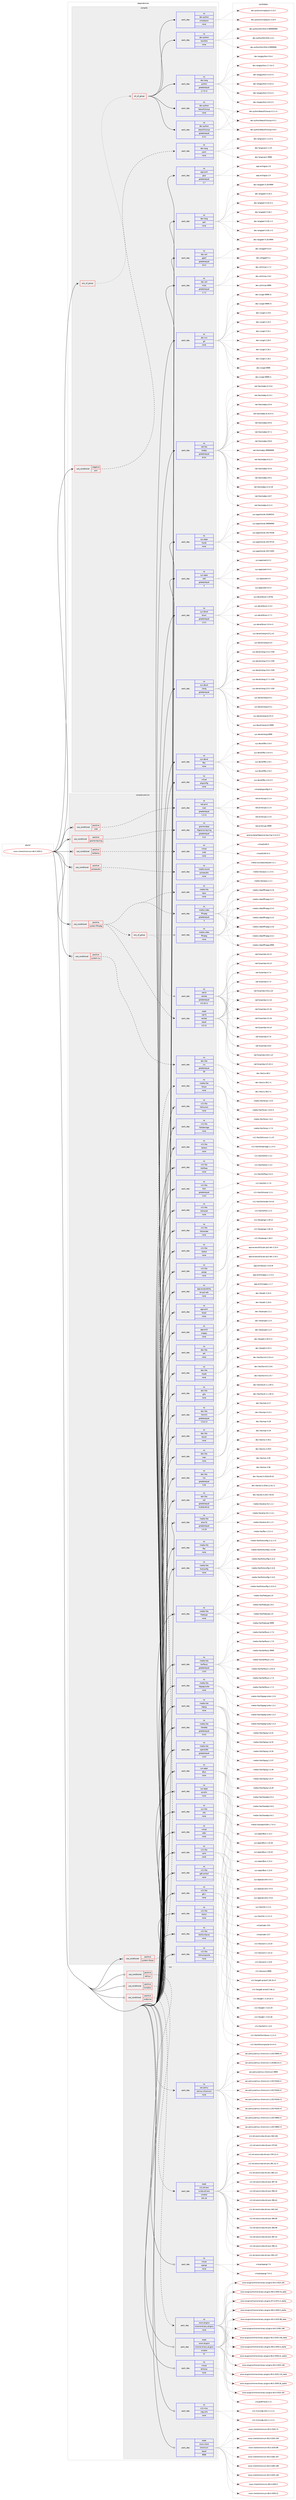 digraph prolog {

# *************
# Graph options
# *************

newrank=true;
concentrate=true;
compound=true;
graph [rankdir=LR,fontname=Helvetica,fontsize=10,ranksep=1.5];#, ranksep=2.5, nodesep=0.2];
edge  [arrowhead=vee];
node  [fontname=Helvetica,fontsize=10];

# **********
# The ebuild
# **********

subgraph cluster_leftcol {
color=gray;
rank=same;
label=<<i>ebuild</i>>;
id [label="www-client/chromium-66.0.3355.0", color=red, width=4, href="../www-client/chromium-66.0.3355.0.svg"];
}

# ****************
# The dependencies
# ****************

subgraph cluster_midcol {
color=gray;
label=<<i>dependencies</i>>;
subgraph cluster_compile {
fillcolor="#eeeeee";
style=filled;
label=<<i>compile</i>>;
subgraph any79 {
dependency7417 [label=<<TABLE BORDER="0" CELLBORDER="1" CELLSPACING="0" CELLPADDING="4"><TR><TD CELLPADDING="10">any_of_group</TD></TR></TABLE>>, shape=none, color=red];subgraph all2 {
dependency7418 [label=<<TABLE BORDER="0" CELLBORDER="1" CELLSPACING="0" CELLPADDING="4"><TR><TD CELLPADDING="10">all_of_group</TD></TR></TABLE>>, shape=none, color=red];subgraph pack6523 {
dependency7419 [label=<<TABLE BORDER="0" CELLBORDER="1" CELLSPACING="0" CELLPADDING="4" WIDTH="220"><TR><TD ROWSPAN="6" CELLPADDING="30">pack_dep</TD></TR><TR><TD WIDTH="110">no</TD></TR><TR><TD>dev-lang</TD></TR><TR><TD>python</TD></TR><TR><TD>greaterequal</TD></TR><TR><TD>2.7.5-r2</TD></TR></TABLE>>, shape=none, color=blue];
}
dependency7418:e -> dependency7419:w [weight=20,style="solid",arrowhead="inv"];
subgraph pack6524 {
dependency7420 [label=<<TABLE BORDER="0" CELLBORDER="1" CELLSPACING="0" CELLPADDING="4" WIDTH="220"><TR><TD ROWSPAN="6" CELLPADDING="30">pack_dep</TD></TR><TR><TD WIDTH="110">no</TD></TR><TR><TD>dev-python</TD></TR><TR><TD>beautifulsoup</TD></TR><TR><TD>none</TD></TR><TR><TD></TD></TR></TABLE>>, shape=none, color=blue];
}
dependency7418:e -> dependency7420:w [weight=20,style="solid",arrowhead="inv"];
subgraph pack6525 {
dependency7421 [label=<<TABLE BORDER="0" CELLBORDER="1" CELLSPACING="0" CELLPADDING="4" WIDTH="220"><TR><TD ROWSPAN="6" CELLPADDING="30">pack_dep</TD></TR><TR><TD WIDTH="110">no</TD></TR><TR><TD>dev-python</TD></TR><TR><TD>beautifulsoup</TD></TR><TR><TD>greaterequal</TD></TR><TR><TD>4.3.2</TD></TR></TABLE>>, shape=none, color=blue];
}
dependency7418:e -> dependency7421:w [weight=20,style="solid",arrowhead="inv"];
subgraph pack6526 {
dependency7422 [label=<<TABLE BORDER="0" CELLBORDER="1" CELLSPACING="0" CELLPADDING="4" WIDTH="220"><TR><TD ROWSPAN="6" CELLPADDING="30">pack_dep</TD></TR><TR><TD WIDTH="110">no</TD></TR><TR><TD>dev-python</TD></TR><TR><TD>html5lib</TD></TR><TR><TD>none</TD></TR><TR><TD></TD></TR></TABLE>>, shape=none, color=blue];
}
dependency7418:e -> dependency7422:w [weight=20,style="solid",arrowhead="inv"];
subgraph pack6527 {
dependency7423 [label=<<TABLE BORDER="0" CELLBORDER="1" CELLSPACING="0" CELLPADDING="4" WIDTH="220"><TR><TD ROWSPAN="6" CELLPADDING="30">pack_dep</TD></TR><TR><TD WIDTH="110">no</TD></TR><TR><TD>dev-python</TD></TR><TR><TD>simplejson</TD></TR><TR><TD>none</TD></TR><TR><TD></TD></TR></TABLE>>, shape=none, color=blue];
}
dependency7418:e -> dependency7423:w [weight=20,style="solid",arrowhead="inv"];
}
dependency7417:e -> dependency7418:w [weight=20,style="dotted",arrowhead="oinv"];
}
id:e -> dependency7417:w [weight=20,style="solid",arrowhead="vee"];
subgraph cond816 {
dependency7424 [label=<<TABLE BORDER="0" CELLBORDER="1" CELLSPACING="0" CELLPADDING="4"><TR><TD ROWSPAN="3" CELLPADDING="10">use_conditional</TD></TR><TR><TD>negative</TD></TR><TR><TD>arm</TD></TR></TABLE>>, shape=none, color=red];
subgraph pack6528 {
dependency7425 [label=<<TABLE BORDER="0" CELLBORDER="1" CELLSPACING="0" CELLPADDING="4" WIDTH="220"><TR><TD ROWSPAN="6" CELLPADDING="30">pack_dep</TD></TR><TR><TD WIDTH="110">no</TD></TR><TR><TD>dev-lang</TD></TR><TR><TD>yasm</TD></TR><TR><TD>none</TD></TR><TR><TD></TD></TR></TABLE>>, shape=none, color=blue];
}
dependency7424:e -> dependency7425:w [weight=20,style="dashed",arrowhead="vee"];
}
id:e -> dependency7424:w [weight=20,style="solid",arrowhead="vee"];
subgraph pack6529 {
dependency7426 [label=<<TABLE BORDER="0" CELLBORDER="1" CELLSPACING="0" CELLPADDING="4" WIDTH="220"><TR><TD ROWSPAN="6" CELLPADDING="30">pack_dep</TD></TR><TR><TD WIDTH="110">no</TD></TR><TR><TD>app-arch</TD></TR><TR><TD>gzip</TD></TR><TR><TD>greaterequal</TD></TR><TR><TD>1.7</TD></TR></TABLE>>, shape=none, color=blue];
}
id:e -> dependency7426:w [weight=20,style="solid",arrowhead="vee"];
subgraph pack6530 {
dependency7427 [label=<<TABLE BORDER="0" CELLBORDER="1" CELLSPACING="0" CELLPADDING="4" WIDTH="220"><TR><TD ROWSPAN="6" CELLPADDING="30">pack_dep</TD></TR><TR><TD WIDTH="110">no</TD></TR><TR><TD>dev-lang</TD></TR><TR><TD>perl</TD></TR><TR><TD>none</TD></TR><TR><TD></TD></TR></TABLE>>, shape=none, color=blue];
}
id:e -> dependency7427:w [weight=20,style="solid",arrowhead="vee"];
subgraph pack6531 {
dependency7428 [label=<<TABLE BORDER="0" CELLBORDER="1" CELLSPACING="0" CELLPADDING="4" WIDTH="220"><TR><TD ROWSPAN="6" CELLPADDING="30">pack_dep</TD></TR><TR><TD WIDTH="110">no</TD></TR><TR><TD>dev-util</TD></TR><TR><TD>gperf</TD></TR><TR><TD>greaterequal</TD></TR><TR><TD>3.0.3</TD></TR></TABLE>>, shape=none, color=blue];
}
id:e -> dependency7428:w [weight=20,style="solid",arrowhead="vee"];
subgraph pack6532 {
dependency7429 [label=<<TABLE BORDER="0" CELLBORDER="1" CELLSPACING="0" CELLPADDING="4" WIDTH="220"><TR><TD ROWSPAN="6" CELLPADDING="30">pack_dep</TD></TR><TR><TD WIDTH="110">no</TD></TR><TR><TD>dev-util</TD></TR><TR><TD>ninja</TD></TR><TR><TD>greaterequal</TD></TR><TR><TD>1.7.2</TD></TR></TABLE>>, shape=none, color=blue];
}
id:e -> dependency7429:w [weight=20,style="solid",arrowhead="vee"];
subgraph pack6533 {
dependency7430 [label=<<TABLE BORDER="0" CELLBORDER="1" CELLSPACING="0" CELLPADDING="4" WIDTH="220"><TR><TD ROWSPAN="6" CELLPADDING="30">pack_dep</TD></TR><TR><TD WIDTH="110">no</TD></TR><TR><TD>dev-vcs</TD></TR><TR><TD>git</TD></TR><TR><TD>none</TD></TR><TR><TD></TD></TR></TABLE>>, shape=none, color=blue];
}
id:e -> dependency7430:w [weight=20,style="solid",arrowhead="vee"];
subgraph pack6534 {
dependency7431 [label=<<TABLE BORDER="0" CELLBORDER="1" CELLSPACING="0" CELLPADDING="4" WIDTH="220"><TR><TD ROWSPAN="6" CELLPADDING="30">pack_dep</TD></TR><TR><TD WIDTH="110">no</TD></TR><TR><TD>net-libs</TD></TR><TR><TD>nodejs</TD></TR><TR><TD>greaterequal</TD></TR><TR><TD>6.9.4</TD></TR></TABLE>>, shape=none, color=blue];
}
id:e -> dependency7431:w [weight=20,style="solid",arrowhead="vee"];
subgraph pack6535 {
dependency7432 [label=<<TABLE BORDER="0" CELLBORDER="1" CELLSPACING="0" CELLPADDING="4" WIDTH="220"><TR><TD ROWSPAN="6" CELLPADDING="30">pack_dep</TD></TR><TR><TD WIDTH="110">no</TD></TR><TR><TD>sys-apps</TD></TR><TR><TD>hwids</TD></TR><TR><TD>none</TD></TR><TR><TD></TD></TR></TABLE>>, shape=none, color=blue];
}
id:e -> dependency7432:w [weight=20,style="solid",arrowhead="vee"];
subgraph pack6536 {
dependency7433 [label=<<TABLE BORDER="0" CELLBORDER="1" CELLSPACING="0" CELLPADDING="4" WIDTH="220"><TR><TD ROWSPAN="6" CELLPADDING="30">pack_dep</TD></TR><TR><TD WIDTH="110">no</TD></TR><TR><TD>sys-apps</TD></TR><TR><TD>sed</TD></TR><TR><TD>greaterequal</TD></TR><TR><TD>4</TD></TR></TABLE>>, shape=none, color=blue];
}
id:e -> dependency7433:w [weight=20,style="solid",arrowhead="vee"];
subgraph pack6537 {
dependency7434 [label=<<TABLE BORDER="0" CELLBORDER="1" CELLSPACING="0" CELLPADDING="4" WIDTH="220"><TR><TD ROWSPAN="6" CELLPADDING="30">pack_dep</TD></TR><TR><TD WIDTH="110">no</TD></TR><TR><TD>sys-devel</TD></TR><TR><TD>bison</TD></TR><TR><TD>greaterequal</TD></TR><TR><TD>2.4.3</TD></TR></TABLE>>, shape=none, color=blue];
}
id:e -> dependency7434:w [weight=20,style="solid",arrowhead="vee"];
subgraph pack6538 {
dependency7435 [label=<<TABLE BORDER="0" CELLBORDER="1" CELLSPACING="0" CELLPADDING="4" WIDTH="220"><TR><TD ROWSPAN="6" CELLPADDING="30">pack_dep</TD></TR><TR><TD WIDTH="110">no</TD></TR><TR><TD>sys-devel</TD></TR><TR><TD>clang</TD></TR><TR><TD>greaterequal</TD></TR><TR><TD>5</TD></TR></TABLE>>, shape=none, color=blue];
}
id:e -> dependency7435:w [weight=20,style="solid",arrowhead="vee"];
subgraph pack6539 {
dependency7436 [label=<<TABLE BORDER="0" CELLBORDER="1" CELLSPACING="0" CELLPADDING="4" WIDTH="220"><TR><TD ROWSPAN="6" CELLPADDING="30">pack_dep</TD></TR><TR><TD WIDTH="110">no</TD></TR><TR><TD>sys-devel</TD></TR><TR><TD>flex</TD></TR><TR><TD>none</TD></TR><TR><TD></TD></TR></TABLE>>, shape=none, color=blue];
}
id:e -> dependency7436:w [weight=20,style="solid",arrowhead="vee"];
subgraph pack6540 {
dependency7437 [label=<<TABLE BORDER="0" CELLBORDER="1" CELLSPACING="0" CELLPADDING="4" WIDTH="220"><TR><TD ROWSPAN="6" CELLPADDING="30">pack_dep</TD></TR><TR><TD WIDTH="110">no</TD></TR><TR><TD>virtual</TD></TR><TR><TD>pkgconfig</TD></TR><TR><TD>none</TD></TR><TR><TD></TD></TR></TABLE>>, shape=none, color=blue];
}
id:e -> dependency7437:w [weight=20,style="solid",arrowhead="vee"];
}
subgraph cluster_compileandrun {
fillcolor="#eeeeee";
style=filled;
label=<<i>compile and run</i>>;
subgraph cond817 {
dependency7438 [label=<<TABLE BORDER="0" CELLBORDER="1" CELLSPACING="0" CELLPADDING="4"><TR><TD ROWSPAN="3" CELLPADDING="10">use_conditional</TD></TR><TR><TD>positive</TD></TR><TR><TD>cups</TD></TR></TABLE>>, shape=none, color=red];
subgraph pack6541 {
dependency7439 [label=<<TABLE BORDER="0" CELLBORDER="1" CELLSPACING="0" CELLPADDING="4" WIDTH="220"><TR><TD ROWSPAN="6" CELLPADDING="30">pack_dep</TD></TR><TR><TD WIDTH="110">no</TD></TR><TR><TD>net-print</TD></TR><TR><TD>cups</TD></TR><TR><TD>greaterequal</TD></TR><TR><TD>1.3.11</TD></TR></TABLE>>, shape=none, color=blue];
}
dependency7438:e -> dependency7439:w [weight=20,style="dashed",arrowhead="vee"];
}
id:e -> dependency7438:w [weight=20,style="solid",arrowhead="odotvee"];
subgraph cond818 {
dependency7440 [label=<<TABLE BORDER="0" CELLBORDER="1" CELLSPACING="0" CELLPADDING="4"><TR><TD ROWSPAN="3" CELLPADDING="10">use_conditional</TD></TR><TR><TD>positive</TD></TR><TR><TD>gnome-keyring</TD></TR></TABLE>>, shape=none, color=red];
subgraph pack6542 {
dependency7441 [label=<<TABLE BORDER="0" CELLBORDER="1" CELLSPACING="0" CELLPADDING="4" WIDTH="220"><TR><TD ROWSPAN="6" CELLPADDING="30">pack_dep</TD></TR><TR><TD WIDTH="110">no</TD></TR><TR><TD>gnome-base</TD></TR><TR><TD>libgnome-keyring</TD></TR><TR><TD>greaterequal</TD></TR><TR><TD>3.12</TD></TR></TABLE>>, shape=none, color=blue];
}
dependency7440:e -> dependency7441:w [weight=20,style="dashed",arrowhead="vee"];
}
id:e -> dependency7440:w [weight=20,style="solid",arrowhead="odotvee"];
subgraph cond819 {
dependency7442 [label=<<TABLE BORDER="0" CELLBORDER="1" CELLSPACING="0" CELLPADDING="4"><TR><TD ROWSPAN="3" CELLPADDING="10">use_conditional</TD></TR><TR><TD>positive</TD></TR><TR><TD>kerberos</TD></TR></TABLE>>, shape=none, color=red];
subgraph pack6543 {
dependency7443 [label=<<TABLE BORDER="0" CELLBORDER="1" CELLSPACING="0" CELLPADDING="4" WIDTH="220"><TR><TD ROWSPAN="6" CELLPADDING="30">pack_dep</TD></TR><TR><TD WIDTH="110">no</TD></TR><TR><TD>virtual</TD></TR><TR><TD>krb5</TD></TR><TR><TD>none</TD></TR><TR><TD></TD></TR></TABLE>>, shape=none, color=blue];
}
dependency7442:e -> dependency7443:w [weight=20,style="dashed",arrowhead="vee"];
}
id:e -> dependency7442:w [weight=20,style="solid",arrowhead="odotvee"];
subgraph cond820 {
dependency7444 [label=<<TABLE BORDER="0" CELLBORDER="1" CELLSPACING="0" CELLPADDING="4"><TR><TD ROWSPAN="3" CELLPADDING="10">use_conditional</TD></TR><TR><TD>positive</TD></TR><TR><TD>pulseaudio</TD></TR></TABLE>>, shape=none, color=red];
subgraph pack6544 {
dependency7445 [label=<<TABLE BORDER="0" CELLBORDER="1" CELLSPACING="0" CELLPADDING="4" WIDTH="220"><TR><TD ROWSPAN="6" CELLPADDING="30">pack_dep</TD></TR><TR><TD WIDTH="110">no</TD></TR><TR><TD>media-sound</TD></TR><TR><TD>pulseaudio</TD></TR><TR><TD>none</TD></TR><TR><TD></TD></TR></TABLE>>, shape=none, color=blue];
}
dependency7444:e -> dependency7445:w [weight=20,style="dashed",arrowhead="vee"];
}
id:e -> dependency7444:w [weight=20,style="solid",arrowhead="odotvee"];
subgraph cond821 {
dependency7446 [label=<<TABLE BORDER="0" CELLBORDER="1" CELLSPACING="0" CELLPADDING="4"><TR><TD ROWSPAN="3" CELLPADDING="10">use_conditional</TD></TR><TR><TD>positive</TD></TR><TR><TD>system-ffmpeg</TD></TR></TABLE>>, shape=none, color=red];
subgraph pack6545 {
dependency7447 [label=<<TABLE BORDER="0" CELLBORDER="1" CELLSPACING="0" CELLPADDING="4" WIDTH="220"><TR><TD ROWSPAN="6" CELLPADDING="30">pack_dep</TD></TR><TR><TD WIDTH="110">no</TD></TR><TR><TD>media-video</TD></TR><TR><TD>ffmpeg</TD></TR><TR><TD>greaterequal</TD></TR><TR><TD>3</TD></TR></TABLE>>, shape=none, color=blue];
}
dependency7446:e -> dependency7447:w [weight=20,style="dashed",arrowhead="vee"];
subgraph any80 {
dependency7448 [label=<<TABLE BORDER="0" CELLBORDER="1" CELLSPACING="0" CELLPADDING="4"><TR><TD CELLPADDING="10">any_of_group</TD></TR></TABLE>>, shape=none, color=red];subgraph pack6546 {
dependency7449 [label=<<TABLE BORDER="0" CELLBORDER="1" CELLSPACING="0" CELLPADDING="4" WIDTH="220"><TR><TD ROWSPAN="6" CELLPADDING="30">pack_dep</TD></TR><TR><TD WIDTH="110">no</TD></TR><TR><TD>media-video</TD></TR><TR><TD>ffmpeg</TD></TR><TR><TD>none</TD></TR><TR><TD></TD></TR></TABLE>>, shape=none, color=blue];
}
dependency7448:e -> dependency7449:w [weight=20,style="dotted",arrowhead="oinv"];
subgraph pack6547 {
dependency7450 [label=<<TABLE BORDER="0" CELLBORDER="1" CELLSPACING="0" CELLPADDING="4" WIDTH="220"><TR><TD ROWSPAN="6" CELLPADDING="30">pack_dep</TD></TR><TR><TD WIDTH="110">no</TD></TR><TR><TD>net-fs</TD></TR><TR><TD>samba</TD></TR><TR><TD>greaterequal</TD></TR><TR><TD>4.5.10-r1</TD></TR></TABLE>>, shape=none, color=blue];
}
dependency7448:e -> dependency7450:w [weight=20,style="dotted",arrowhead="oinv"];
}
dependency7446:e -> dependency7448:w [weight=20,style="dashed",arrowhead="vee"];
subgraph pack6548 {
dependency7451 [label=<<TABLE BORDER="0" CELLBORDER="1" CELLSPACING="0" CELLPADDING="4" WIDTH="220"><TR><TD ROWSPAN="6" CELLPADDING="30">pack_dep</TD></TR><TR><TD WIDTH="110">weak</TD></TR><TR><TD>net-fs</TD></TR><TR><TD>samba</TD></TR><TR><TD>equal</TD></TR><TR><TD>4.5.12</TD></TR></TABLE>>, shape=none, color=blue];
}
dependency7446:e -> dependency7451:w [weight=20,style="dashed",arrowhead="vee"];
subgraph pack6549 {
dependency7452 [label=<<TABLE BORDER="0" CELLBORDER="1" CELLSPACING="0" CELLPADDING="4" WIDTH="220"><TR><TD ROWSPAN="6" CELLPADDING="30">pack_dep</TD></TR><TR><TD WIDTH="110">no</TD></TR><TR><TD>media-libs</TD></TR><TR><TD>opus</TD></TR><TR><TD>none</TD></TR><TR><TD></TD></TR></TABLE>>, shape=none, color=blue];
}
dependency7446:e -> dependency7452:w [weight=20,style="dashed",arrowhead="vee"];
}
id:e -> dependency7446:w [weight=20,style="solid",arrowhead="odotvee"];
subgraph cond822 {
dependency7453 [label=<<TABLE BORDER="0" CELLBORDER="1" CELLSPACING="0" CELLPADDING="4"><TR><TD ROWSPAN="3" CELLPADDING="10">use_conditional</TD></TR><TR><TD>positive</TD></TR><TR><TD>system-icu</TD></TR></TABLE>>, shape=none, color=red];
subgraph pack6550 {
dependency7454 [label=<<TABLE BORDER="0" CELLBORDER="1" CELLSPACING="0" CELLPADDING="4" WIDTH="220"><TR><TD ROWSPAN="6" CELLPADDING="30">pack_dep</TD></TR><TR><TD WIDTH="110">no</TD></TR><TR><TD>dev-libs</TD></TR><TR><TD>icu</TD></TR><TR><TD>greaterequal</TD></TR><TR><TD>59</TD></TR></TABLE>>, shape=none, color=blue];
}
dependency7453:e -> dependency7454:w [weight=20,style="dashed",arrowhead="vee"];
}
id:e -> dependency7453:w [weight=20,style="solid",arrowhead="odotvee"];
subgraph cond823 {
dependency7455 [label=<<TABLE BORDER="0" CELLBORDER="1" CELLSPACING="0" CELLPADDING="4"><TR><TD ROWSPAN="3" CELLPADDING="10">use_conditional</TD></TR><TR><TD>positive</TD></TR><TR><TD>system-libvpx</TD></TR></TABLE>>, shape=none, color=red];
subgraph pack6551 {
dependency7456 [label=<<TABLE BORDER="0" CELLBORDER="1" CELLSPACING="0" CELLPADDING="4" WIDTH="220"><TR><TD ROWSPAN="6" CELLPADDING="30">pack_dep</TD></TR><TR><TD WIDTH="110">no</TD></TR><TR><TD>media-libs</TD></TR><TR><TD>libvpx</TD></TR><TR><TD>none</TD></TR><TR><TD></TD></TR></TABLE>>, shape=none, color=blue];
}
dependency7455:e -> dependency7456:w [weight=20,style="dashed",arrowhead="vee"];
}
id:e -> dependency7455:w [weight=20,style="solid",arrowhead="odotvee"];
subgraph pack6552 {
dependency7457 [label=<<TABLE BORDER="0" CELLBORDER="1" CELLSPACING="0" CELLPADDING="4" WIDTH="220"><TR><TD ROWSPAN="6" CELLPADDING="30">pack_dep</TD></TR><TR><TD WIDTH="110">no</TD></TR><TR><TD>app-accessibility</TD></TR><TR><TD>at-spi2-atk</TD></TR><TR><TD>none</TD></TR><TR><TD></TD></TR></TABLE>>, shape=none, color=blue];
}
id:e -> dependency7457:w [weight=20,style="solid",arrowhead="odotvee"];
subgraph pack6553 {
dependency7458 [label=<<TABLE BORDER="0" CELLBORDER="1" CELLSPACING="0" CELLPADDING="4" WIDTH="220"><TR><TD ROWSPAN="6" CELLPADDING="30">pack_dep</TD></TR><TR><TD WIDTH="110">no</TD></TR><TR><TD>app-arch</TD></TR><TR><TD>bzip2</TD></TR><TR><TD>none</TD></TR><TR><TD></TD></TR></TABLE>>, shape=none, color=blue];
}
id:e -> dependency7458:w [weight=20,style="solid",arrowhead="odotvee"];
subgraph pack6554 {
dependency7459 [label=<<TABLE BORDER="0" CELLBORDER="1" CELLSPACING="0" CELLPADDING="4" WIDTH="220"><TR><TD ROWSPAN="6" CELLPADDING="30">pack_dep</TD></TR><TR><TD WIDTH="110">no</TD></TR><TR><TD>app-arch</TD></TR><TR><TD>snappy</TD></TR><TR><TD>none</TD></TR><TR><TD></TD></TR></TABLE>>, shape=none, color=blue];
}
id:e -> dependency7459:w [weight=20,style="solid",arrowhead="odotvee"];
subgraph pack6555 {
dependency7460 [label=<<TABLE BORDER="0" CELLBORDER="1" CELLSPACING="0" CELLPADDING="4" WIDTH="220"><TR><TD ROWSPAN="6" CELLPADDING="30">pack_dep</TD></TR><TR><TD WIDTH="110">no</TD></TR><TR><TD>dev-libs</TD></TR><TR><TD>atk</TD></TR><TR><TD>none</TD></TR><TR><TD></TD></TR></TABLE>>, shape=none, color=blue];
}
id:e -> dependency7460:w [weight=20,style="solid",arrowhead="odotvee"];
subgraph pack6556 {
dependency7461 [label=<<TABLE BORDER="0" CELLBORDER="1" CELLSPACING="0" CELLPADDING="4" WIDTH="220"><TR><TD ROWSPAN="6" CELLPADDING="30">pack_dep</TD></TR><TR><TD WIDTH="110">no</TD></TR><TR><TD>dev-libs</TD></TR><TR><TD>expat</TD></TR><TR><TD>none</TD></TR><TR><TD></TD></TR></TABLE>>, shape=none, color=blue];
}
id:e -> dependency7461:w [weight=20,style="solid",arrowhead="odotvee"];
subgraph pack6557 {
dependency7462 [label=<<TABLE BORDER="0" CELLBORDER="1" CELLSPACING="0" CELLPADDING="4" WIDTH="220"><TR><TD ROWSPAN="6" CELLPADDING="30">pack_dep</TD></TR><TR><TD WIDTH="110">no</TD></TR><TR><TD>dev-libs</TD></TR><TR><TD>glib</TD></TR><TR><TD>none</TD></TR><TR><TD></TD></TR></TABLE>>, shape=none, color=blue];
}
id:e -> dependency7462:w [weight=20,style="solid",arrowhead="odotvee"];
subgraph pack6558 {
dependency7463 [label=<<TABLE BORDER="0" CELLBORDER="1" CELLSPACING="0" CELLPADDING="4" WIDTH="220"><TR><TD ROWSPAN="6" CELLPADDING="30">pack_dep</TD></TR><TR><TD WIDTH="110">no</TD></TR><TR><TD>dev-libs</TD></TR><TR><TD>libxml2</TD></TR><TR><TD>greaterequal</TD></TR><TR><TD>2.9.4-r3</TD></TR></TABLE>>, shape=none, color=blue];
}
id:e -> dependency7463:w [weight=20,style="solid",arrowhead="odotvee"];
subgraph pack6559 {
dependency7464 [label=<<TABLE BORDER="0" CELLBORDER="1" CELLSPACING="0" CELLPADDING="4" WIDTH="220"><TR><TD ROWSPAN="6" CELLPADDING="30">pack_dep</TD></TR><TR><TD WIDTH="110">no</TD></TR><TR><TD>dev-libs</TD></TR><TR><TD>libxslt</TD></TR><TR><TD>none</TD></TR><TR><TD></TD></TR></TABLE>>, shape=none, color=blue];
}
id:e -> dependency7464:w [weight=20,style="solid",arrowhead="odotvee"];
subgraph pack6560 {
dependency7465 [label=<<TABLE BORDER="0" CELLBORDER="1" CELLSPACING="0" CELLPADDING="4" WIDTH="220"><TR><TD ROWSPAN="6" CELLPADDING="30">pack_dep</TD></TR><TR><TD WIDTH="110">no</TD></TR><TR><TD>dev-libs</TD></TR><TR><TD>nspr</TD></TR><TR><TD>none</TD></TR><TR><TD></TD></TR></TABLE>>, shape=none, color=blue];
}
id:e -> dependency7465:w [weight=20,style="solid",arrowhead="odotvee"];
subgraph pack6561 {
dependency7466 [label=<<TABLE BORDER="0" CELLBORDER="1" CELLSPACING="0" CELLPADDING="4" WIDTH="220"><TR><TD ROWSPAN="6" CELLPADDING="30">pack_dep</TD></TR><TR><TD WIDTH="110">no</TD></TR><TR><TD>dev-libs</TD></TR><TR><TD>nss</TD></TR><TR><TD>greaterequal</TD></TR><TR><TD>3.26</TD></TR></TABLE>>, shape=none, color=blue];
}
id:e -> dependency7466:w [weight=20,style="solid",arrowhead="odotvee"];
subgraph pack6562 {
dependency7467 [label=<<TABLE BORDER="0" CELLBORDER="1" CELLSPACING="0" CELLPADDING="4" WIDTH="220"><TR><TD ROWSPAN="6" CELLPADDING="30">pack_dep</TD></TR><TR><TD WIDTH="110">no</TD></TR><TR><TD>dev-libs</TD></TR><TR><TD>re2</TD></TR><TR><TD>greaterequal</TD></TR><TR><TD>0.2016.05.01</TD></TR></TABLE>>, shape=none, color=blue];
}
id:e -> dependency7467:w [weight=20,style="solid",arrowhead="odotvee"];
subgraph pack6563 {
dependency7468 [label=<<TABLE BORDER="0" CELLBORDER="1" CELLSPACING="0" CELLPADDING="4" WIDTH="220"><TR><TD ROWSPAN="6" CELLPADDING="30">pack_dep</TD></TR><TR><TD WIDTH="110">no</TD></TR><TR><TD>media-libs</TD></TR><TR><TD>alsa-lib</TD></TR><TR><TD>greaterequal</TD></TR><TR><TD>1.0.19</TD></TR></TABLE>>, shape=none, color=blue];
}
id:e -> dependency7468:w [weight=20,style="solid",arrowhead="odotvee"];
subgraph pack6564 {
dependency7469 [label=<<TABLE BORDER="0" CELLBORDER="1" CELLSPACING="0" CELLPADDING="4" WIDTH="220"><TR><TD ROWSPAN="6" CELLPADDING="30">pack_dep</TD></TR><TR><TD WIDTH="110">no</TD></TR><TR><TD>media-libs</TD></TR><TR><TD>flac</TD></TR><TR><TD>none</TD></TR><TR><TD></TD></TR></TABLE>>, shape=none, color=blue];
}
id:e -> dependency7469:w [weight=20,style="solid",arrowhead="odotvee"];
subgraph pack6565 {
dependency7470 [label=<<TABLE BORDER="0" CELLBORDER="1" CELLSPACING="0" CELLPADDING="4" WIDTH="220"><TR><TD ROWSPAN="6" CELLPADDING="30">pack_dep</TD></TR><TR><TD WIDTH="110">no</TD></TR><TR><TD>media-libs</TD></TR><TR><TD>fontconfig</TD></TR><TR><TD>none</TD></TR><TR><TD></TD></TR></TABLE>>, shape=none, color=blue];
}
id:e -> dependency7470:w [weight=20,style="solid",arrowhead="odotvee"];
subgraph pack6566 {
dependency7471 [label=<<TABLE BORDER="0" CELLBORDER="1" CELLSPACING="0" CELLPADDING="4" WIDTH="220"><TR><TD ROWSPAN="6" CELLPADDING="30">pack_dep</TD></TR><TR><TD WIDTH="110">no</TD></TR><TR><TD>media-libs</TD></TR><TR><TD>freetype</TD></TR><TR><TD>none</TD></TR><TR><TD></TD></TR></TABLE>>, shape=none, color=blue];
}
id:e -> dependency7471:w [weight=20,style="solid",arrowhead="odotvee"];
subgraph pack6567 {
dependency7472 [label=<<TABLE BORDER="0" CELLBORDER="1" CELLSPACING="0" CELLPADDING="4" WIDTH="220"><TR><TD ROWSPAN="6" CELLPADDING="30">pack_dep</TD></TR><TR><TD WIDTH="110">no</TD></TR><TR><TD>media-libs</TD></TR><TR><TD>harfbuzz</TD></TR><TR><TD>greaterequal</TD></TR><TR><TD>1.6.0</TD></TR></TABLE>>, shape=none, color=blue];
}
id:e -> dependency7472:w [weight=20,style="solid",arrowhead="odotvee"];
subgraph pack6568 {
dependency7473 [label=<<TABLE BORDER="0" CELLBORDER="1" CELLSPACING="0" CELLPADDING="4" WIDTH="220"><TR><TD ROWSPAN="6" CELLPADDING="30">pack_dep</TD></TR><TR><TD WIDTH="110">no</TD></TR><TR><TD>media-libs</TD></TR><TR><TD>libjpeg-turbo</TD></TR><TR><TD>none</TD></TR><TR><TD></TD></TR></TABLE>>, shape=none, color=blue];
}
id:e -> dependency7473:w [weight=20,style="solid",arrowhead="odotvee"];
subgraph pack6569 {
dependency7474 [label=<<TABLE BORDER="0" CELLBORDER="1" CELLSPACING="0" CELLPADDING="4" WIDTH="220"><TR><TD ROWSPAN="6" CELLPADDING="30">pack_dep</TD></TR><TR><TD WIDTH="110">no</TD></TR><TR><TD>media-libs</TD></TR><TR><TD>libpng</TD></TR><TR><TD>none</TD></TR><TR><TD></TD></TR></TABLE>>, shape=none, color=blue];
}
id:e -> dependency7474:w [weight=20,style="solid",arrowhead="odotvee"];
subgraph pack6570 {
dependency7475 [label=<<TABLE BORDER="0" CELLBORDER="1" CELLSPACING="0" CELLPADDING="4" WIDTH="220"><TR><TD ROWSPAN="6" CELLPADDING="30">pack_dep</TD></TR><TR><TD WIDTH="110">no</TD></TR><TR><TD>media-libs</TD></TR><TR><TD>libwebp</TD></TR><TR><TD>greaterequal</TD></TR><TR><TD>0.4.0</TD></TR></TABLE>>, shape=none, color=blue];
}
id:e -> dependency7475:w [weight=20,style="solid",arrowhead="odotvee"];
subgraph pack6571 {
dependency7476 [label=<<TABLE BORDER="0" CELLBORDER="1" CELLSPACING="0" CELLPADDING="4" WIDTH="220"><TR><TD ROWSPAN="6" CELLPADDING="30">pack_dep</TD></TR><TR><TD WIDTH="110">no</TD></TR><TR><TD>media-libs</TD></TR><TR><TD>openh264</TD></TR><TR><TD>greaterequal</TD></TR><TR><TD>1.6.0</TD></TR></TABLE>>, shape=none, color=blue];
}
id:e -> dependency7476:w [weight=20,style="solid",arrowhead="odotvee"];
subgraph pack6572 {
dependency7477 [label=<<TABLE BORDER="0" CELLBORDER="1" CELLSPACING="0" CELLPADDING="4" WIDTH="220"><TR><TD ROWSPAN="6" CELLPADDING="30">pack_dep</TD></TR><TR><TD WIDTH="110">no</TD></TR><TR><TD>sys-apps</TD></TR><TR><TD>dbus</TD></TR><TR><TD>none</TD></TR><TR><TD></TD></TR></TABLE>>, shape=none, color=blue];
}
id:e -> dependency7477:w [weight=20,style="solid",arrowhead="odotvee"];
subgraph pack6573 {
dependency7478 [label=<<TABLE BORDER="0" CELLBORDER="1" CELLSPACING="0" CELLPADDING="4" WIDTH="220"><TR><TD ROWSPAN="6" CELLPADDING="30">pack_dep</TD></TR><TR><TD WIDTH="110">no</TD></TR><TR><TD>sys-apps</TD></TR><TR><TD>pciutils</TD></TR><TR><TD>none</TD></TR><TR><TD></TD></TR></TABLE>>, shape=none, color=blue];
}
id:e -> dependency7478:w [weight=20,style="solid",arrowhead="odotvee"];
subgraph pack6574 {
dependency7479 [label=<<TABLE BORDER="0" CELLBORDER="1" CELLSPACING="0" CELLPADDING="4" WIDTH="220"><TR><TD ROWSPAN="6" CELLPADDING="30">pack_dep</TD></TR><TR><TD WIDTH="110">no</TD></TR><TR><TD>sys-libs</TD></TR><TR><TD>zlib</TD></TR><TR><TD>none</TD></TR><TR><TD></TD></TR></TABLE>>, shape=none, color=blue];
}
id:e -> dependency7479:w [weight=20,style="solid",arrowhead="odotvee"];
subgraph pack6575 {
dependency7480 [label=<<TABLE BORDER="0" CELLBORDER="1" CELLSPACING="0" CELLPADDING="4" WIDTH="220"><TR><TD ROWSPAN="6" CELLPADDING="30">pack_dep</TD></TR><TR><TD WIDTH="110">no</TD></TR><TR><TD>virtual</TD></TR><TR><TD>udev</TD></TR><TR><TD>none</TD></TR><TR><TD></TD></TR></TABLE>>, shape=none, color=blue];
}
id:e -> dependency7480:w [weight=20,style="solid",arrowhead="odotvee"];
subgraph pack6576 {
dependency7481 [label=<<TABLE BORDER="0" CELLBORDER="1" CELLSPACING="0" CELLPADDING="4" WIDTH="220"><TR><TD ROWSPAN="6" CELLPADDING="30">pack_dep</TD></TR><TR><TD WIDTH="110">no</TD></TR><TR><TD>x11-libs</TD></TR><TR><TD>cairo</TD></TR><TR><TD>none</TD></TR><TR><TD></TD></TR></TABLE>>, shape=none, color=blue];
}
id:e -> dependency7481:w [weight=20,style="solid",arrowhead="odotvee"];
subgraph pack6577 {
dependency7482 [label=<<TABLE BORDER="0" CELLBORDER="1" CELLSPACING="0" CELLPADDING="4" WIDTH="220"><TR><TD ROWSPAN="6" CELLPADDING="30">pack_dep</TD></TR><TR><TD WIDTH="110">no</TD></TR><TR><TD>x11-libs</TD></TR><TR><TD>gdk-pixbuf</TD></TR><TR><TD>none</TD></TR><TR><TD></TD></TR></TABLE>>, shape=none, color=blue];
}
id:e -> dependency7482:w [weight=20,style="solid",arrowhead="odotvee"];
subgraph pack6578 {
dependency7483 [label=<<TABLE BORDER="0" CELLBORDER="1" CELLSPACING="0" CELLPADDING="4" WIDTH="220"><TR><TD ROWSPAN="6" CELLPADDING="30">pack_dep</TD></TR><TR><TD WIDTH="110">no</TD></TR><TR><TD>x11-libs</TD></TR><TR><TD>gtk+</TD></TR><TR><TD>none</TD></TR><TR><TD></TD></TR></TABLE>>, shape=none, color=blue];
}
id:e -> dependency7483:w [weight=20,style="solid",arrowhead="odotvee"];
subgraph pack6579 {
dependency7484 [label=<<TABLE BORDER="0" CELLBORDER="1" CELLSPACING="0" CELLPADDING="4" WIDTH="220"><TR><TD ROWSPAN="6" CELLPADDING="30">pack_dep</TD></TR><TR><TD WIDTH="110">no</TD></TR><TR><TD>x11-libs</TD></TR><TR><TD>libX11</TD></TR><TR><TD>none</TD></TR><TR><TD></TD></TR></TABLE>>, shape=none, color=blue];
}
id:e -> dependency7484:w [weight=20,style="solid",arrowhead="odotvee"];
subgraph pack6580 {
dependency7485 [label=<<TABLE BORDER="0" CELLBORDER="1" CELLSPACING="0" CELLPADDING="4" WIDTH="220"><TR><TD ROWSPAN="6" CELLPADDING="30">pack_dep</TD></TR><TR><TD WIDTH="110">no</TD></TR><TR><TD>x11-libs</TD></TR><TR><TD>libXScrnSaver</TD></TR><TR><TD>none</TD></TR><TR><TD></TD></TR></TABLE>>, shape=none, color=blue];
}
id:e -> dependency7485:w [weight=20,style="solid",arrowhead="odotvee"];
subgraph pack6581 {
dependency7486 [label=<<TABLE BORDER="0" CELLBORDER="1" CELLSPACING="0" CELLPADDING="4" WIDTH="220"><TR><TD ROWSPAN="6" CELLPADDING="30">pack_dep</TD></TR><TR><TD WIDTH="110">no</TD></TR><TR><TD>x11-libs</TD></TR><TR><TD>libXcomposite</TD></TR><TR><TD>none</TD></TR><TR><TD></TD></TR></TABLE>>, shape=none, color=blue];
}
id:e -> dependency7486:w [weight=20,style="solid",arrowhead="odotvee"];
subgraph pack6582 {
dependency7487 [label=<<TABLE BORDER="0" CELLBORDER="1" CELLSPACING="0" CELLPADDING="4" WIDTH="220"><TR><TD ROWSPAN="6" CELLPADDING="30">pack_dep</TD></TR><TR><TD WIDTH="110">no</TD></TR><TR><TD>x11-libs</TD></TR><TR><TD>libXcursor</TD></TR><TR><TD>none</TD></TR><TR><TD></TD></TR></TABLE>>, shape=none, color=blue];
}
id:e -> dependency7487:w [weight=20,style="solid",arrowhead="odotvee"];
subgraph pack6583 {
dependency7488 [label=<<TABLE BORDER="0" CELLBORDER="1" CELLSPACING="0" CELLPADDING="4" WIDTH="220"><TR><TD ROWSPAN="6" CELLPADDING="30">pack_dep</TD></TR><TR><TD WIDTH="110">no</TD></TR><TR><TD>x11-libs</TD></TR><TR><TD>libXdamage</TD></TR><TR><TD>none</TD></TR><TR><TD></TD></TR></TABLE>>, shape=none, color=blue];
}
id:e -> dependency7488:w [weight=20,style="solid",arrowhead="odotvee"];
subgraph pack6584 {
dependency7489 [label=<<TABLE BORDER="0" CELLBORDER="1" CELLSPACING="0" CELLPADDING="4" WIDTH="220"><TR><TD ROWSPAN="6" CELLPADDING="30">pack_dep</TD></TR><TR><TD WIDTH="110">no</TD></TR><TR><TD>x11-libs</TD></TR><TR><TD>libXext</TD></TR><TR><TD>none</TD></TR><TR><TD></TD></TR></TABLE>>, shape=none, color=blue];
}
id:e -> dependency7489:w [weight=20,style="solid",arrowhead="odotvee"];
subgraph pack6585 {
dependency7490 [label=<<TABLE BORDER="0" CELLBORDER="1" CELLSPACING="0" CELLPADDING="4" WIDTH="220"><TR><TD ROWSPAN="6" CELLPADDING="30">pack_dep</TD></TR><TR><TD WIDTH="110">no</TD></TR><TR><TD>x11-libs</TD></TR><TR><TD>libXfixes</TD></TR><TR><TD>none</TD></TR><TR><TD></TD></TR></TABLE>>, shape=none, color=blue];
}
id:e -> dependency7490:w [weight=20,style="solid",arrowhead="odotvee"];
subgraph pack6586 {
dependency7491 [label=<<TABLE BORDER="0" CELLBORDER="1" CELLSPACING="0" CELLPADDING="4" WIDTH="220"><TR><TD ROWSPAN="6" CELLPADDING="30">pack_dep</TD></TR><TR><TD WIDTH="110">no</TD></TR><TR><TD>x11-libs</TD></TR><TR><TD>libXi</TD></TR><TR><TD>greaterequal</TD></TR><TR><TD>1.6.0</TD></TR></TABLE>>, shape=none, color=blue];
}
id:e -> dependency7491:w [weight=20,style="solid",arrowhead="odotvee"];
subgraph pack6587 {
dependency7492 [label=<<TABLE BORDER="0" CELLBORDER="1" CELLSPACING="0" CELLPADDING="4" WIDTH="220"><TR><TD ROWSPAN="6" CELLPADDING="30">pack_dep</TD></TR><TR><TD WIDTH="110">no</TD></TR><TR><TD>x11-libs</TD></TR><TR><TD>libXrandr</TD></TR><TR><TD>none</TD></TR><TR><TD></TD></TR></TABLE>>, shape=none, color=blue];
}
id:e -> dependency7492:w [weight=20,style="solid",arrowhead="odotvee"];
subgraph pack6588 {
dependency7493 [label=<<TABLE BORDER="0" CELLBORDER="1" CELLSPACING="0" CELLPADDING="4" WIDTH="220"><TR><TD ROWSPAN="6" CELLPADDING="30">pack_dep</TD></TR><TR><TD WIDTH="110">no</TD></TR><TR><TD>x11-libs</TD></TR><TR><TD>libXrender</TD></TR><TR><TD>none</TD></TR><TR><TD></TD></TR></TABLE>>, shape=none, color=blue];
}
id:e -> dependency7493:w [weight=20,style="solid",arrowhead="odotvee"];
subgraph pack6589 {
dependency7494 [label=<<TABLE BORDER="0" CELLBORDER="1" CELLSPACING="0" CELLPADDING="4" WIDTH="220"><TR><TD ROWSPAN="6" CELLPADDING="30">pack_dep</TD></TR><TR><TD WIDTH="110">no</TD></TR><TR><TD>x11-libs</TD></TR><TR><TD>libXtst</TD></TR><TR><TD>none</TD></TR><TR><TD></TD></TR></TABLE>>, shape=none, color=blue];
}
id:e -> dependency7494:w [weight=20,style="solid",arrowhead="odotvee"];
subgraph pack6590 {
dependency7495 [label=<<TABLE BORDER="0" CELLBORDER="1" CELLSPACING="0" CELLPADDING="4" WIDTH="220"><TR><TD ROWSPAN="6" CELLPADDING="30">pack_dep</TD></TR><TR><TD WIDTH="110">no</TD></TR><TR><TD>x11-libs</TD></TR><TR><TD>pango</TD></TR><TR><TD>none</TD></TR><TR><TD></TD></TR></TABLE>>, shape=none, color=blue];
}
id:e -> dependency7495:w [weight=20,style="solid",arrowhead="odotvee"];
}
subgraph cluster_run {
fillcolor="#eeeeee";
style=filled;
label=<<i>run</i>>;
subgraph cond824 {
dependency7496 [label=<<TABLE BORDER="0" CELLBORDER="1" CELLSPACING="0" CELLPADDING="4"><TR><TD ROWSPAN="3" CELLPADDING="10">use_conditional</TD></TR><TR><TD>positive</TD></TR><TR><TD>selinux</TD></TR></TABLE>>, shape=none, color=red];
subgraph pack6591 {
dependency7497 [label=<<TABLE BORDER="0" CELLBORDER="1" CELLSPACING="0" CELLPADDING="4" WIDTH="220"><TR><TD ROWSPAN="6" CELLPADDING="30">pack_dep</TD></TR><TR><TD WIDTH="110">no</TD></TR><TR><TD>sec-policy</TD></TR><TR><TD>selinux-chromium</TD></TR><TR><TD>none</TD></TR><TR><TD></TD></TR></TABLE>>, shape=none, color=blue];
}
dependency7496:e -> dependency7497:w [weight=20,style="dashed",arrowhead="vee"];
}
id:e -> dependency7496:w [weight=20,style="solid",arrowhead="odot"];
subgraph cond825 {
dependency7498 [label=<<TABLE BORDER="0" CELLBORDER="1" CELLSPACING="0" CELLPADDING="4"><TR><TD ROWSPAN="3" CELLPADDING="10">use_conditional</TD></TR><TR><TD>positive</TD></TR><TR><TD>tcmalloc</TD></TR></TABLE>>, shape=none, color=red];
subgraph pack6592 {
dependency7499 [label=<<TABLE BORDER="0" CELLBORDER="1" CELLSPACING="0" CELLPADDING="4" WIDTH="220"><TR><TD ROWSPAN="6" CELLPADDING="30">pack_dep</TD></TR><TR><TD WIDTH="110">weak</TD></TR><TR><TD>x11-drivers</TD></TR><TR><TD>nvidia-drivers</TD></TR><TR><TD>smaller</TD></TR><TR><TD>331.20</TD></TR></TABLE>>, shape=none, color=blue];
}
dependency7498:e -> dependency7499:w [weight=20,style="dashed",arrowhead="vee"];
}
id:e -> dependency7498:w [weight=20,style="solid",arrowhead="odot"];
subgraph cond826 {
dependency7500 [label=<<TABLE BORDER="0" CELLBORDER="1" CELLSPACING="0" CELLPADDING="4"><TR><TD ROWSPAN="3" CELLPADDING="10">use_conditional</TD></TR><TR><TD>positive</TD></TR><TR><TD>widevine</TD></TR></TABLE>>, shape=none, color=red];
subgraph pack6593 {
dependency7501 [label=<<TABLE BORDER="0" CELLBORDER="1" CELLSPACING="0" CELLPADDING="4" WIDTH="220"><TR><TD ROWSPAN="6" CELLPADDING="30">pack_dep</TD></TR><TR><TD WIDTH="110">no</TD></TR><TR><TD>www-plugins</TD></TR><TR><TD>chrome-binary-plugins</TD></TR><TR><TD>none</TD></TR><TR><TD></TD></TR></TABLE>>, shape=none, color=blue];
}
dependency7500:e -> dependency7501:w [weight=20,style="dashed",arrowhead="vee"];
}
id:e -> dependency7500:w [weight=20,style="solid",arrowhead="odot"];
subgraph pack6594 {
dependency7502 [label=<<TABLE BORDER="0" CELLBORDER="1" CELLSPACING="0" CELLPADDING="4" WIDTH="220"><TR><TD ROWSPAN="6" CELLPADDING="30">pack_dep</TD></TR><TR><TD WIDTH="110">no</TD></TR><TR><TD>virtual</TD></TR><TR><TD>opengl</TD></TR><TR><TD>none</TD></TR><TR><TD></TD></TR></TABLE>>, shape=none, color=blue];
}
id:e -> dependency7502:w [weight=20,style="solid",arrowhead="odot"];
subgraph pack6595 {
dependency7503 [label=<<TABLE BORDER="0" CELLBORDER="1" CELLSPACING="0" CELLPADDING="4" WIDTH="220"><TR><TD ROWSPAN="6" CELLPADDING="30">pack_dep</TD></TR><TR><TD WIDTH="110">no</TD></TR><TR><TD>virtual</TD></TR><TR><TD>ttf-fonts</TD></TR><TR><TD>none</TD></TR><TR><TD></TD></TR></TABLE>>, shape=none, color=blue];
}
id:e -> dependency7503:w [weight=20,style="solid",arrowhead="odot"];
subgraph pack6596 {
dependency7504 [label=<<TABLE BORDER="0" CELLBORDER="1" CELLSPACING="0" CELLPADDING="4" WIDTH="220"><TR><TD ROWSPAN="6" CELLPADDING="30">pack_dep</TD></TR><TR><TD WIDTH="110">no</TD></TR><TR><TD>x11-misc</TD></TR><TR><TD>xdg-utils</TD></TR><TR><TD>none</TD></TR><TR><TD></TD></TR></TABLE>>, shape=none, color=blue];
}
id:e -> dependency7504:w [weight=20,style="solid",arrowhead="odot"];
subgraph pack6597 {
dependency7505 [label=<<TABLE BORDER="0" CELLBORDER="1" CELLSPACING="0" CELLPADDING="4" WIDTH="220"><TR><TD ROWSPAN="6" CELLPADDING="30">pack_dep</TD></TR><TR><TD WIDTH="110">weak</TD></TR><TR><TD>www-client</TD></TR><TR><TD>chromium</TD></TR><TR><TD>equal</TD></TR><TR><TD>9999</TD></TR></TABLE>>, shape=none, color=blue];
}
id:e -> dependency7505:w [weight=20,style="solid",arrowhead="odot"];
subgraph pack6598 {
dependency7506 [label=<<TABLE BORDER="0" CELLBORDER="1" CELLSPACING="0" CELLPADDING="4" WIDTH="220"><TR><TD ROWSPAN="6" CELLPADDING="30">pack_dep</TD></TR><TR><TD WIDTH="110">weak</TD></TR><TR><TD>www-plugins</TD></TR><TR><TD>chrome-binary-plugins</TD></TR><TR><TD>smaller</TD></TR><TR><TD>57</TD></TR></TABLE>>, shape=none, color=blue];
}
id:e -> dependency7506:w [weight=20,style="solid",arrowhead="odot"];
}
}

# **************
# The candidates
# **************

subgraph cluster_choices {
rank=same;
color=gray;
label=<<i>candidates</i>>;

subgraph choice6523 {
color=black;
nodesep=1;
choice100101118451089711010347112121116104111110455046554649524511449 [label="dev-lang/python-2.7.14-r1", color=red, width=4,href="../dev-lang/python-2.7.14-r1.svg"];
choice1001011184510897110103471121211161041111104551465246534511449 [label="dev-lang/python-3.4.5-r1", color=red, width=4,href="../dev-lang/python-3.4.5-r1.svg"];
choice1001011184510897110103471121211161041111104551465246544511449 [label="dev-lang/python-3.4.6-r1", color=red, width=4,href="../dev-lang/python-3.4.6-r1.svg"];
choice1001011184510897110103471121211161041111104551465346524511449 [label="dev-lang/python-3.5.4-r1", color=red, width=4,href="../dev-lang/python-3.5.4-r1.svg"];
choice1001011184510897110103471121211161041111104551465446514511449 [label="dev-lang/python-3.6.3-r1", color=red, width=4,href="../dev-lang/python-3.6.3-r1.svg"];
choice100101118451089711010347112121116104111110455146544652 [label="dev-lang/python-3.6.4", color=red, width=4,href="../dev-lang/python-3.6.4.svg"];
dependency7419:e -> choice100101118451089711010347112121116104111110455046554649524511449:w [style=dotted,weight="100"];
dependency7419:e -> choice1001011184510897110103471121211161041111104551465246534511449:w [style=dotted,weight="100"];
dependency7419:e -> choice1001011184510897110103471121211161041111104551465246544511449:w [style=dotted,weight="100"];
dependency7419:e -> choice1001011184510897110103471121211161041111104551465346524511449:w [style=dotted,weight="100"];
dependency7419:e -> choice1001011184510897110103471121211161041111104551465446514511449:w [style=dotted,weight="100"];
dependency7419:e -> choice100101118451089711010347112121116104111110455146544652:w [style=dotted,weight="100"];
}
subgraph choice6524 {
color=black;
nodesep=1;
choice100101118451121211161041111104798101971171161051021171081151111171124551465046494511449 [label="dev-python/beautifulsoup-3.2.1-r1", color=red, width=4,href="../dev-python/beautifulsoup-3.2.1-r1.svg"];
choice10010111845112121116104111110479810197117116105102117108115111117112455246534649 [label="dev-python/beautifulsoup-4.5.1", color=red, width=4,href="../dev-python/beautifulsoup-4.5.1.svg"];
choice10010111845112121116104111110479810197117116105102117108115111117112455246544648 [label="dev-python/beautifulsoup-4.6.0", color=red, width=4,href="../dev-python/beautifulsoup-4.6.0.svg"];
dependency7420:e -> choice100101118451121211161041111104798101971171161051021171081151111171124551465046494511449:w [style=dotted,weight="100"];
dependency7420:e -> choice10010111845112121116104111110479810197117116105102117108115111117112455246534649:w [style=dotted,weight="100"];
dependency7420:e -> choice10010111845112121116104111110479810197117116105102117108115111117112455246544648:w [style=dotted,weight="100"];
}
subgraph choice6525 {
color=black;
nodesep=1;
choice100101118451121211161041111104798101971171161051021171081151111171124551465046494511449 [label="dev-python/beautifulsoup-3.2.1-r1", color=red, width=4,href="../dev-python/beautifulsoup-3.2.1-r1.svg"];
choice10010111845112121116104111110479810197117116105102117108115111117112455246534649 [label="dev-python/beautifulsoup-4.5.1", color=red, width=4,href="../dev-python/beautifulsoup-4.5.1.svg"];
choice10010111845112121116104111110479810197117116105102117108115111117112455246544648 [label="dev-python/beautifulsoup-4.6.0", color=red, width=4,href="../dev-python/beautifulsoup-4.6.0.svg"];
dependency7421:e -> choice100101118451121211161041111104798101971171161051021171081151111171124551465046494511449:w [style=dotted,weight="100"];
dependency7421:e -> choice10010111845112121116104111110479810197117116105102117108115111117112455246534649:w [style=dotted,weight="100"];
dependency7421:e -> choice10010111845112121116104111110479810197117116105102117108115111117112455246544648:w [style=dotted,weight="100"];
}
subgraph choice6526 {
color=black;
nodesep=1;
choice1001011184511212111610411111047104116109108531081059845484657575757575757 [label="dev-python/html5lib-0.9999999", color=red, width=4,href="../dev-python/html5lib-0.9999999.svg"];
choice10010111845112121116104111110471041161091085310810598454846575757575757575757 [label="dev-python/html5lib-0.999999999", color=red, width=4,href="../dev-python/html5lib-0.999999999.svg"];
choice10010111845112121116104111110471041161091085310810598454946484649 [label="dev-python/html5lib-1.0.1", color=red, width=4,href="../dev-python/html5lib-1.0.1.svg"];
dependency7422:e -> choice1001011184511212111610411111047104116109108531081059845484657575757575757:w [style=dotted,weight="100"];
dependency7422:e -> choice10010111845112121116104111110471041161091085310810598454846575757575757575757:w [style=dotted,weight="100"];
dependency7422:e -> choice10010111845112121116104111110471041161091085310810598454946484649:w [style=dotted,weight="100"];
}
subgraph choice6527 {
color=black;
nodesep=1;
choice100101118451121211161041111104711510510911210810110611511111045514649484648 [label="dev-python/simplejson-3.10.0", color=red, width=4,href="../dev-python/simplejson-3.10.0.svg"];
choice100101118451121211161041111104711510510911210810110611511111045514649514650 [label="dev-python/simplejson-3.13.2", color=red, width=4,href="../dev-python/simplejson-3.13.2.svg"];
dependency7423:e -> choice100101118451121211161041111104711510510911210810110611511111045514649484648:w [style=dotted,weight="100"];
dependency7423:e -> choice100101118451121211161041111104711510510911210810110611511111045514649514650:w [style=dotted,weight="100"];
}
subgraph choice6528 {
color=black;
nodesep=1;
choice100101118451089711010347121971151094549465046484511449 [label="dev-lang/yasm-1.2.0-r1", color=red, width=4,href="../dev-lang/yasm-1.2.0-r1.svg"];
choice10010111845108971101034712197115109454946514648 [label="dev-lang/yasm-1.3.0", color=red, width=4,href="../dev-lang/yasm-1.3.0.svg"];
choice100101118451089711010347121971151094557575757 [label="dev-lang/yasm-9999", color=red, width=4,href="../dev-lang/yasm-9999.svg"];
dependency7425:e -> choice100101118451089711010347121971151094549465046484511449:w [style=dotted,weight="100"];
dependency7425:e -> choice10010111845108971101034712197115109454946514648:w [style=dotted,weight="100"];
dependency7425:e -> choice100101118451089711010347121971151094557575757:w [style=dotted,weight="100"];
}
subgraph choice6529 {
color=black;
nodesep=1;
choice971121124597114991044710312210511245494656 [label="app-arch/gzip-1.8", color=red, width=4,href="../app-arch/gzip-1.8.svg"];
choice971121124597114991044710312210511245494657 [label="app-arch/gzip-1.9", color=red, width=4,href="../app-arch/gzip-1.9.svg"];
dependency7426:e -> choice971121124597114991044710312210511245494656:w [style=dotted,weight="100"];
dependency7426:e -> choice971121124597114991044710312210511245494657:w [style=dotted,weight="100"];
}
subgraph choice6530 {
color=black;
nodesep=1;
choice10010111845108971101034711210111410845534650524651 [label="dev-lang/perl-5.24.3", color=red, width=4,href="../dev-lang/perl-5.24.3.svg"];
choice100101118451089711010347112101114108455346505246514511449 [label="dev-lang/perl-5.24.3-r1", color=red, width=4,href="../dev-lang/perl-5.24.3-r1.svg"];
choice10010111845108971101034711210111410845534650544649 [label="dev-lang/perl-5.26.1", color=red, width=4,href="../dev-lang/perl-5.26.1.svg"];
choice100101118451089711010347112101114108455346505446494511449 [label="dev-lang/perl-5.26.1-r1", color=red, width=4,href="../dev-lang/perl-5.26.1-r1.svg"];
choice100101118451089711010347112101114108455346505446494511450 [label="dev-lang/perl-5.26.1-r2", color=red, width=4,href="../dev-lang/perl-5.26.1-r2.svg"];
choice10010111845108971101034711210111410845534650544657575757 [label="dev-lang/perl-5.26.9999", color=red, width=4,href="../dev-lang/perl-5.26.9999.svg"];
choice10010111845108971101034711210111410845534650564657575757 [label="dev-lang/perl-5.28.9999", color=red, width=4,href="../dev-lang/perl-5.28.9999.svg"];
dependency7427:e -> choice10010111845108971101034711210111410845534650524651:w [style=dotted,weight="100"];
dependency7427:e -> choice100101118451089711010347112101114108455346505246514511449:w [style=dotted,weight="100"];
dependency7427:e -> choice10010111845108971101034711210111410845534650544649:w [style=dotted,weight="100"];
dependency7427:e -> choice100101118451089711010347112101114108455346505446494511449:w [style=dotted,weight="100"];
dependency7427:e -> choice100101118451089711010347112101114108455346505446494511450:w [style=dotted,weight="100"];
dependency7427:e -> choice10010111845108971101034711210111410845534650544657575757:w [style=dotted,weight="100"];
dependency7427:e -> choice10010111845108971101034711210111410845534650564657575757:w [style=dotted,weight="100"];
}
subgraph choice6531 {
color=black;
nodesep=1;
choice1001011184511711610510847103112101114102455146484652 [label="dev-util/gperf-3.0.4", color=red, width=4,href="../dev-util/gperf-3.0.4.svg"];
choice100101118451171161051084710311210111410245514649 [label="dev-util/gperf-3.1", color=red, width=4,href="../dev-util/gperf-3.1.svg"];
dependency7428:e -> choice1001011184511711610510847103112101114102455146484652:w [style=dotted,weight="100"];
dependency7428:e -> choice100101118451171161051084710311210111410245514649:w [style=dotted,weight="100"];
}
subgraph choice6532 {
color=black;
nodesep=1;
choice100101118451171161051084711010511010697454946554650 [label="dev-util/ninja-1.7.2", color=red, width=4,href="../dev-util/ninja-1.7.2.svg"];
choice100101118451171161051084711010511010697454946564650 [label="dev-util/ninja-1.8.2", color=red, width=4,href="../dev-util/ninja-1.8.2.svg"];
choice1001011184511711610510847110105110106974557575757 [label="dev-util/ninja-9999", color=red, width=4,href="../dev-util/ninja-9999.svg"];
dependency7429:e -> choice100101118451171161051084711010511010697454946554650:w [style=dotted,weight="100"];
dependency7429:e -> choice100101118451171161051084711010511010697454946564650:w [style=dotted,weight="100"];
dependency7429:e -> choice1001011184511711610510847110105110106974557575757:w [style=dotted,weight="100"];
}
subgraph choice6533 {
color=black;
nodesep=1;
choice10010111845118991154710310511645504649514654 [label="dev-vcs/git-2.13.6", color=red, width=4,href="../dev-vcs/git-2.13.6.svg"];
choice10010111845118991154710310511645504649524651 [label="dev-vcs/git-2.14.3", color=red, width=4,href="../dev-vcs/git-2.14.3.svg"];
choice10010111845118991154710310511645504649534649 [label="dev-vcs/git-2.15.1", color=red, width=4,href="../dev-vcs/git-2.15.1.svg"];
choice10010111845118991154710310511645504649544648 [label="dev-vcs/git-2.16.0", color=red, width=4,href="../dev-vcs/git-2.16.0.svg"];
choice10010111845118991154710310511645504649544649 [label="dev-vcs/git-2.16.1", color=red, width=4,href="../dev-vcs/git-2.16.1.svg"];
choice10010111845118991154710310511645504649544650 [label="dev-vcs/git-2.16.2", color=red, width=4,href="../dev-vcs/git-2.16.2.svg"];
choice1001011184511899115471031051164557575757 [label="dev-vcs/git-9999", color=red, width=4,href="../dev-vcs/git-9999.svg"];
choice10010111845118991154710310511645575757574511449 [label="dev-vcs/git-9999-r1", color=red, width=4,href="../dev-vcs/git-9999-r1.svg"];
choice10010111845118991154710310511645575757574511450 [label="dev-vcs/git-9999-r2", color=red, width=4,href="../dev-vcs/git-9999-r2.svg"];
choice10010111845118991154710310511645575757574511451 [label="dev-vcs/git-9999-r3", color=red, width=4,href="../dev-vcs/git-9999-r3.svg"];
dependency7430:e -> choice10010111845118991154710310511645504649514654:w [style=dotted,weight="100"];
dependency7430:e -> choice10010111845118991154710310511645504649524651:w [style=dotted,weight="100"];
dependency7430:e -> choice10010111845118991154710310511645504649534649:w [style=dotted,weight="100"];
dependency7430:e -> choice10010111845118991154710310511645504649544648:w [style=dotted,weight="100"];
dependency7430:e -> choice10010111845118991154710310511645504649544649:w [style=dotted,weight="100"];
dependency7430:e -> choice10010111845118991154710310511645504649544650:w [style=dotted,weight="100"];
dependency7430:e -> choice1001011184511899115471031051164557575757:w [style=dotted,weight="100"];
dependency7430:e -> choice10010111845118991154710310511645575757574511449:w [style=dotted,weight="100"];
dependency7430:e -> choice10010111845118991154710310511645575757574511450:w [style=dotted,weight="100"];
dependency7430:e -> choice10010111845118991154710310511645575757574511451:w [style=dotted,weight="100"];
}
subgraph choice6534 {
color=black;
nodesep=1;
choice11010111645108105981154711011110010110611545544649504651 [label="net-libs/nodejs-6.12.3", color=red, width=4,href="../net-libs/nodejs-6.12.3.svg"];
choice110101116451081059811547110111100101106115455746534648 [label="net-libs/nodejs-9.5.0", color=red, width=4,href="../net-libs/nodejs-9.5.0.svg"];
choice110101116451081059811547110111100101106115455746544649 [label="net-libs/nodejs-9.6.1", color=red, width=4,href="../net-libs/nodejs-9.6.1.svg"];
choice1101011164510810598115471101111001011061154548464950464956 [label="net-libs/nodejs-0.12.18", color=red, width=4,href="../net-libs/nodejs-0.12.18.svg"];
choice110101116451081059811547110111100101106115455246564655 [label="net-libs/nodejs-4.8.7", color=red, width=4,href="../net-libs/nodejs-4.8.7.svg"];
choice11010111645108105981154711011110010110611545544649494653 [label="net-libs/nodejs-6.11.5", color=red, width=4,href="../net-libs/nodejs-6.11.5.svg"];
choice11010111645108105981154711011110010110611545544649514648 [label="net-libs/nodejs-6.13.0", color=red, width=4,href="../net-libs/nodejs-6.13.0.svg"];
choice11010111645108105981154711011110010110611545544649514649 [label="net-libs/nodejs-6.13.1", color=red, width=4,href="../net-libs/nodejs-6.13.1.svg"];
choice110101116451081059811547110111100101106115455446574652 [label="net-libs/nodejs-6.9.4", color=red, width=4,href="../net-libs/nodejs-6.9.4.svg"];
choice110101116451081059811547110111100101106115455646494846484511449 [label="net-libs/nodejs-8.10.0-r1", color=red, width=4,href="../net-libs/nodejs-8.10.0-r1.svg"];
choice110101116451081059811547110111100101106115455646574652 [label="net-libs/nodejs-8.9.4", color=red, width=4,href="../net-libs/nodejs-8.9.4.svg"];
choice110101116451081059811547110111100101106115455746554649 [label="net-libs/nodejs-9.7.1", color=red, width=4,href="../net-libs/nodejs-9.7.1.svg"];
choice110101116451081059811547110111100101106115455746564648 [label="net-libs/nodejs-9.8.0", color=red, width=4,href="../net-libs/nodejs-9.8.0.svg"];
choice110101116451081059811547110111100101106115455757575757575757 [label="net-libs/nodejs-99999999", color=red, width=4,href="../net-libs/nodejs-99999999.svg"];
dependency7431:e -> choice11010111645108105981154711011110010110611545544649504651:w [style=dotted,weight="100"];
dependency7431:e -> choice110101116451081059811547110111100101106115455746534648:w [style=dotted,weight="100"];
dependency7431:e -> choice110101116451081059811547110111100101106115455746544649:w [style=dotted,weight="100"];
dependency7431:e -> choice1101011164510810598115471101111001011061154548464950464956:w [style=dotted,weight="100"];
dependency7431:e -> choice110101116451081059811547110111100101106115455246564655:w [style=dotted,weight="100"];
dependency7431:e -> choice11010111645108105981154711011110010110611545544649494653:w [style=dotted,weight="100"];
dependency7431:e -> choice11010111645108105981154711011110010110611545544649514648:w [style=dotted,weight="100"];
dependency7431:e -> choice11010111645108105981154711011110010110611545544649514649:w [style=dotted,weight="100"];
dependency7431:e -> choice110101116451081059811547110111100101106115455446574652:w [style=dotted,weight="100"];
dependency7431:e -> choice110101116451081059811547110111100101106115455646494846484511449:w [style=dotted,weight="100"];
dependency7431:e -> choice110101116451081059811547110111100101106115455646574652:w [style=dotted,weight="100"];
dependency7431:e -> choice110101116451081059811547110111100101106115455746554649:w [style=dotted,weight="100"];
dependency7431:e -> choice110101116451081059811547110111100101106115455746564648:w [style=dotted,weight="100"];
dependency7431:e -> choice110101116451081059811547110111100101106115455757575757575757:w [style=dotted,weight="100"];
}
subgraph choice6535 {
color=black;
nodesep=1;
choice115121115459711211211547104119105100115455048495548515056 [label="sys-apps/hwids-20170328", color=red, width=4,href="../sys-apps/hwids-20170328.svg"];
choice115121115459711211211547104119105100115455048495548554953 [label="sys-apps/hwids-20170715", color=red, width=4,href="../sys-apps/hwids-20170715.svg"];
choice115121115459711211211547104119105100115455048495549484851 [label="sys-apps/hwids-20171003", color=red, width=4,href="../sys-apps/hwids-20171003.svg"];
choice115121115459711211211547104119105100115455048495648514953 [label="sys-apps/hwids-20180315", color=red, width=4,href="../sys-apps/hwids-20180315.svg"];
choice115121115459711211211547104119105100115455757575757575757 [label="sys-apps/hwids-99999999", color=red, width=4,href="../sys-apps/hwids-99999999.svg"];
dependency7432:e -> choice115121115459711211211547104119105100115455048495548515056:w [style=dotted,weight="100"];
dependency7432:e -> choice115121115459711211211547104119105100115455048495548554953:w [style=dotted,weight="100"];
dependency7432:e -> choice115121115459711211211547104119105100115455048495549484851:w [style=dotted,weight="100"];
dependency7432:e -> choice115121115459711211211547104119105100115455048495648514953:w [style=dotted,weight="100"];
dependency7432:e -> choice115121115459711211211547104119105100115455757575757575757:w [style=dotted,weight="100"];
}
subgraph choice6536 {
color=black;
nodesep=1;
choice115121115459711211211547115101100455246504650 [label="sys-apps/sed-4.2.2", color=red, width=4,href="../sys-apps/sed-4.2.2.svg"];
choice115121115459711211211547115101100455246514511449 [label="sys-apps/sed-4.3-r1", color=red, width=4,href="../sys-apps/sed-4.3-r1.svg"];
choice11512111545971121121154711510110045524652 [label="sys-apps/sed-4.4", color=red, width=4,href="../sys-apps/sed-4.4.svg"];
choice115121115459711211211547115101100455246524511449 [label="sys-apps/sed-4.4-r1", color=red, width=4,href="../sys-apps/sed-4.4-r1.svg"];
dependency7433:e -> choice115121115459711211211547115101100455246504650:w [style=dotted,weight="100"];
dependency7433:e -> choice115121115459711211211547115101100455246514511449:w [style=dotted,weight="100"];
dependency7433:e -> choice11512111545971121121154711510110045524652:w [style=dotted,weight="100"];
dependency7433:e -> choice115121115459711211211547115101100455246524511449:w [style=dotted,weight="100"];
}
subgraph choice6537 {
color=black;
nodesep=1;
choice115121115451001011181011084798105115111110454946565553100 [label="sys-devel/bison-1.875d", color=red, width=4,href="../sys-devel/bison-1.875d.svg"];
choice115121115451001011181011084798105115111110455046524651 [label="sys-devel/bison-2.4.3", color=red, width=4,href="../sys-devel/bison-2.4.3.svg"];
choice115121115451001011181011084798105115111110455046554649 [label="sys-devel/bison-2.7.1", color=red, width=4,href="../sys-devel/bison-2.7.1.svg"];
choice1151211154510010111810110847981051151111104551464846524511449 [label="sys-devel/bison-3.0.4-r1", color=red, width=4,href="../sys-devel/bison-3.0.4-r1.svg"];
dependency7434:e -> choice115121115451001011181011084798105115111110454946565553100:w [style=dotted,weight="100"];
dependency7434:e -> choice115121115451001011181011084798105115111110455046524651:w [style=dotted,weight="100"];
dependency7434:e -> choice115121115451001011181011084798105115111110455046554649:w [style=dotted,weight="100"];
dependency7434:e -> choice1151211154510010111810110847981051151111104551464846524511449:w [style=dotted,weight="100"];
}
subgraph choice6538 {
color=black;
nodesep=1;
choice11512111545100101118101108479910897110103455446484648951149951 [label="sys-devel/clang-6.0.0_rc3", color=red, width=4,href="../sys-devel/clang-6.0.0_rc3.svg"];
choice11512111545100101118101108479910897110103455446484648 [label="sys-devel/clang-6.0.0", color=red, width=4,href="../sys-devel/clang-6.0.0.svg"];
choice1151211154510010111810110847991089711010345514652465045114494848 [label="sys-devel/clang-3.4.2-r100", color=red, width=4,href="../sys-devel/clang-3.4.2-r100.svg"];
choice1151211154510010111810110847991089711010345514653465045114494848 [label="sys-devel/clang-3.5.2-r100", color=red, width=4,href="../sys-devel/clang-3.5.2-r100.svg"];
choice1151211154510010111810110847991089711010345514654465045114494848 [label="sys-devel/clang-3.6.2-r100", color=red, width=4,href="../sys-devel/clang-3.6.2-r100.svg"];
choice1151211154510010111810110847991089711010345514655464945114494848 [label="sys-devel/clang-3.7.1-r100", color=red, width=4,href="../sys-devel/clang-3.7.1-r100.svg"];
choice1151211154510010111810110847991089711010345514657464945114494848 [label="sys-devel/clang-3.9.1-r100", color=red, width=4,href="../sys-devel/clang-3.9.1-r100.svg"];
choice11512111545100101118101108479910897110103455246484649 [label="sys-devel/clang-4.0.1", color=red, width=4,href="../sys-devel/clang-4.0.1.svg"];
choice11512111545100101118101108479910897110103455346484649 [label="sys-devel/clang-5.0.1", color=red, width=4,href="../sys-devel/clang-5.0.1.svg"];
choice115121115451001011181011084799108971101034554464846484511449 [label="sys-devel/clang-6.0.0-r1", color=red, width=4,href="../sys-devel/clang-6.0.0-r1.svg"];
choice11512111545100101118101108479910897110103455446484657575757 [label="sys-devel/clang-6.0.9999", color=red, width=4,href="../sys-devel/clang-6.0.9999.svg"];
choice115121115451001011181011084799108971101034557575757 [label="sys-devel/clang-9999", color=red, width=4,href="../sys-devel/clang-9999.svg"];
dependency7435:e -> choice11512111545100101118101108479910897110103455446484648951149951:w [style=dotted,weight="100"];
dependency7435:e -> choice11512111545100101118101108479910897110103455446484648:w [style=dotted,weight="100"];
dependency7435:e -> choice1151211154510010111810110847991089711010345514652465045114494848:w [style=dotted,weight="100"];
dependency7435:e -> choice1151211154510010111810110847991089711010345514653465045114494848:w [style=dotted,weight="100"];
dependency7435:e -> choice1151211154510010111810110847991089711010345514654465045114494848:w [style=dotted,weight="100"];
dependency7435:e -> choice1151211154510010111810110847991089711010345514655464945114494848:w [style=dotted,weight="100"];
dependency7435:e -> choice1151211154510010111810110847991089711010345514657464945114494848:w [style=dotted,weight="100"];
dependency7435:e -> choice11512111545100101118101108479910897110103455246484649:w [style=dotted,weight="100"];
dependency7435:e -> choice11512111545100101118101108479910897110103455346484649:w [style=dotted,weight="100"];
dependency7435:e -> choice115121115451001011181011084799108971101034554464846484511449:w [style=dotted,weight="100"];
dependency7435:e -> choice11512111545100101118101108479910897110103455446484657575757:w [style=dotted,weight="100"];
dependency7435:e -> choice115121115451001011181011084799108971101034557575757:w [style=dotted,weight="100"];
}
subgraph choice6539 {
color=black;
nodesep=1;
choice1151211154510010111810110847102108101120455046544649 [label="sys-devel/flex-2.6.1", color=red, width=4,href="../sys-devel/flex-2.6.1.svg"];
choice1151211154510010111810110847102108101120455046544651 [label="sys-devel/flex-2.6.3", color=red, width=4,href="../sys-devel/flex-2.6.3.svg"];
choice11512111545100101118101108471021081011204550465446514511449 [label="sys-devel/flex-2.6.3-r1", color=red, width=4,href="../sys-devel/flex-2.6.3-r1.svg"];
choice1151211154510010111810110847102108101120455046544652 [label="sys-devel/flex-2.6.4", color=red, width=4,href="../sys-devel/flex-2.6.4.svg"];
choice11512111545100101118101108471021081011204550465446524511449 [label="sys-devel/flex-2.6.4-r1", color=red, width=4,href="../sys-devel/flex-2.6.4-r1.svg"];
dependency7436:e -> choice1151211154510010111810110847102108101120455046544649:w [style=dotted,weight="100"];
dependency7436:e -> choice1151211154510010111810110847102108101120455046544651:w [style=dotted,weight="100"];
dependency7436:e -> choice11512111545100101118101108471021081011204550465446514511449:w [style=dotted,weight="100"];
dependency7436:e -> choice1151211154510010111810110847102108101120455046544652:w [style=dotted,weight="100"];
dependency7436:e -> choice11512111545100101118101108471021081011204550465446524511449:w [style=dotted,weight="100"];
}
subgraph choice6540 {
color=black;
nodesep=1;
choice11810511411611797108471121071039911111010210510345484511449 [label="virtual/pkgconfig-0-r1", color=red, width=4,href="../virtual/pkgconfig-0-r1.svg"];
dependency7437:e -> choice11810511411611797108471121071039911111010210510345484511449:w [style=dotted,weight="100"];
}
subgraph choice6541 {
color=black;
nodesep=1;
choice110101116451121141051101164799117112115455046494652 [label="net-print/cups-2.1.4", color=red, width=4,href="../net-print/cups-2.1.4.svg"];
choice110101116451121141051101164799117112115455046504652 [label="net-print/cups-2.2.4", color=red, width=4,href="../net-print/cups-2.2.4.svg"];
choice110101116451121141051101164799117112115455046504654 [label="net-print/cups-2.2.6", color=red, width=4,href="../net-print/cups-2.2.6.svg"];
choice1101011164511211410511011647991171121154557575757 [label="net-print/cups-9999", color=red, width=4,href="../net-print/cups-9999.svg"];
dependency7439:e -> choice110101116451121141051101164799117112115455046494652:w [style=dotted,weight="100"];
dependency7439:e -> choice110101116451121141051101164799117112115455046504652:w [style=dotted,weight="100"];
dependency7439:e -> choice110101116451121141051101164799117112115455046504654:w [style=dotted,weight="100"];
dependency7439:e -> choice1101011164511211410511011647991171121154557575757:w [style=dotted,weight="100"];
}
subgraph choice6542 {
color=black;
nodesep=1;
choice103110111109101459897115101471081059810311011110910145107101121114105110103455146495046484511449 [label="gnome-base/libgnome-keyring-3.12.0-r1", color=red, width=4,href="../gnome-base/libgnome-keyring-3.12.0-r1.svg"];
dependency7441:e -> choice103110111109101459897115101471081059810311011110910145107101121114105110103455146495046484511449:w [style=dotted,weight="100"];
}
subgraph choice6543 {
color=black;
nodesep=1;
choice118105114116117971084710711498534548 [label="virtual/krb5-0", color=red, width=4,href="../virtual/krb5-0.svg"];
choice1181051141161179710847107114985345484511449 [label="virtual/krb5-0-r1", color=red, width=4,href="../virtual/krb5-0-r1.svg"];
dependency7443:e -> choice118105114116117971084710711498534548:w [style=dotted,weight="100"];
dependency7443:e -> choice1181051141161179710847107114985345484511449:w [style=dotted,weight="100"];
}
subgraph choice6544 {
color=black;
nodesep=1;
choice109101100105974511511111711010047112117108115101971171001051114549494649 [label="media-sound/pulseaudio-11.1", color=red, width=4,href="../media-sound/pulseaudio-11.1.svg"];
dependency7445:e -> choice109101100105974511511111711010047112117108115101971171001051114549494649:w [style=dotted,weight="100"];
}
subgraph choice6545 {
color=black;
nodesep=1;
choice109101100105974511810510010111147102102109112101103455146504654 [label="media-video/ffmpeg-3.2.6", color=red, width=4,href="../media-video/ffmpeg-3.2.6.svg"];
choice109101100105974511810510010111147102102109112101103455146504655 [label="media-video/ffmpeg-3.2.7", color=red, width=4,href="../media-video/ffmpeg-3.2.7.svg"];
choice109101100105974511810510010111147102102109112101103455146514652 [label="media-video/ffmpeg-3.3.4", color=red, width=4,href="../media-video/ffmpeg-3.3.4.svg"];
choice109101100105974511810510010111147102102109112101103455146514653 [label="media-video/ffmpeg-3.3.5", color=red, width=4,href="../media-video/ffmpeg-3.3.5.svg"];
choice109101100105974511810510010111147102102109112101103455146514654 [label="media-video/ffmpeg-3.3.6", color=red, width=4,href="../media-video/ffmpeg-3.3.6.svg"];
choice109101100105974511810510010111147102102109112101103455146524650 [label="media-video/ffmpeg-3.4.2", color=red, width=4,href="../media-video/ffmpeg-3.4.2.svg"];
choice1091011001059745118105100101111471021021091121011034557575757 [label="media-video/ffmpeg-9999", color=red, width=4,href="../media-video/ffmpeg-9999.svg"];
dependency7447:e -> choice109101100105974511810510010111147102102109112101103455146504654:w [style=dotted,weight="100"];
dependency7447:e -> choice109101100105974511810510010111147102102109112101103455146504655:w [style=dotted,weight="100"];
dependency7447:e -> choice109101100105974511810510010111147102102109112101103455146514652:w [style=dotted,weight="100"];
dependency7447:e -> choice109101100105974511810510010111147102102109112101103455146514653:w [style=dotted,weight="100"];
dependency7447:e -> choice109101100105974511810510010111147102102109112101103455146514654:w [style=dotted,weight="100"];
dependency7447:e -> choice109101100105974511810510010111147102102109112101103455146524650:w [style=dotted,weight="100"];
dependency7447:e -> choice1091011001059745118105100101111471021021091121011034557575757:w [style=dotted,weight="100"];
}
subgraph choice6546 {
color=black;
nodesep=1;
choice109101100105974511810510010111147102102109112101103455146504654 [label="media-video/ffmpeg-3.2.6", color=red, width=4,href="../media-video/ffmpeg-3.2.6.svg"];
choice109101100105974511810510010111147102102109112101103455146504655 [label="media-video/ffmpeg-3.2.7", color=red, width=4,href="../media-video/ffmpeg-3.2.7.svg"];
choice109101100105974511810510010111147102102109112101103455146514652 [label="media-video/ffmpeg-3.3.4", color=red, width=4,href="../media-video/ffmpeg-3.3.4.svg"];
choice109101100105974511810510010111147102102109112101103455146514653 [label="media-video/ffmpeg-3.3.5", color=red, width=4,href="../media-video/ffmpeg-3.3.5.svg"];
choice109101100105974511810510010111147102102109112101103455146514654 [label="media-video/ffmpeg-3.3.6", color=red, width=4,href="../media-video/ffmpeg-3.3.6.svg"];
choice109101100105974511810510010111147102102109112101103455146524650 [label="media-video/ffmpeg-3.4.2", color=red, width=4,href="../media-video/ffmpeg-3.4.2.svg"];
choice1091011001059745118105100101111471021021091121011034557575757 [label="media-video/ffmpeg-9999", color=red, width=4,href="../media-video/ffmpeg-9999.svg"];
dependency7449:e -> choice109101100105974511810510010111147102102109112101103455146504654:w [style=dotted,weight="100"];
dependency7449:e -> choice109101100105974511810510010111147102102109112101103455146504655:w [style=dotted,weight="100"];
dependency7449:e -> choice109101100105974511810510010111147102102109112101103455146514652:w [style=dotted,weight="100"];
dependency7449:e -> choice109101100105974511810510010111147102102109112101103455146514653:w [style=dotted,weight="100"];
dependency7449:e -> choice109101100105974511810510010111147102102109112101103455146514654:w [style=dotted,weight="100"];
dependency7449:e -> choice109101100105974511810510010111147102102109112101103455146524650:w [style=dotted,weight="100"];
dependency7449:e -> choice1091011001059745118105100101111471021021091121011034557575757:w [style=dotted,weight="100"];
}
subgraph choice6547 {
color=black;
nodesep=1;
choice1101011164510211547115971099897455246564648951149951 [label="net-fs/samba-4.8.0_rc3", color=red, width=4,href="../net-fs/samba-4.8.0_rc3.svg"];
choice1101011164510211547115971099897455246534649484511449 [label="net-fs/samba-4.5.10-r1", color=red, width=4,href="../net-fs/samba-4.5.10-r1.svg"];
choice110101116451021154711597109989745524654464950 [label="net-fs/samba-4.6.12", color=red, width=4,href="../net-fs/samba-4.6.12.svg"];
choice110101116451021154711597109989745524654464951 [label="net-fs/samba-4.6.13", color=red, width=4,href="../net-fs/samba-4.6.13.svg"];
choice1101011164510211547115971099897455246554652 [label="net-fs/samba-4.7.4", color=red, width=4,href="../net-fs/samba-4.7.4.svg"];
choice1101011164510211547115971099897455246554653 [label="net-fs/samba-4.7.5", color=red, width=4,href="../net-fs/samba-4.7.5.svg"];
choice1101011164510211547115971099897455246564648951149952 [label="net-fs/samba-4.8.0_rc4", color=red, width=4,href="../net-fs/samba-4.8.0_rc4.svg"];
choice110101116451021154711597109989745524650464952 [label="net-fs/samba-4.2.14", color=red, width=4,href="../net-fs/samba-4.2.14.svg"];
choice110101116451021154711597109989745524653464953 [label="net-fs/samba-4.5.15", color=red, width=4,href="../net-fs/samba-4.5.15.svg"];
choice110101116451021154711597109989745524653464954 [label="net-fs/samba-4.5.16", color=red, width=4,href="../net-fs/samba-4.5.16.svg"];
choice110101116451021154711597109989745524654464952 [label="net-fs/samba-4.6.14", color=red, width=4,href="../net-fs/samba-4.6.14.svg"];
choice1101011164510211547115971099897455246554654 [label="net-fs/samba-4.7.6", color=red, width=4,href="../net-fs/samba-4.7.6.svg"];
choice1101011164510211547115971099897455246564648 [label="net-fs/samba-4.8.0", color=red, width=4,href="../net-fs/samba-4.8.0.svg"];
dependency7450:e -> choice1101011164510211547115971099897455246564648951149951:w [style=dotted,weight="100"];
dependency7450:e -> choice1101011164510211547115971099897455246534649484511449:w [style=dotted,weight="100"];
dependency7450:e -> choice110101116451021154711597109989745524654464950:w [style=dotted,weight="100"];
dependency7450:e -> choice110101116451021154711597109989745524654464951:w [style=dotted,weight="100"];
dependency7450:e -> choice1101011164510211547115971099897455246554652:w [style=dotted,weight="100"];
dependency7450:e -> choice1101011164510211547115971099897455246554653:w [style=dotted,weight="100"];
dependency7450:e -> choice1101011164510211547115971099897455246564648951149952:w [style=dotted,weight="100"];
dependency7450:e -> choice110101116451021154711597109989745524650464952:w [style=dotted,weight="100"];
dependency7450:e -> choice110101116451021154711597109989745524653464953:w [style=dotted,weight="100"];
dependency7450:e -> choice110101116451021154711597109989745524653464954:w [style=dotted,weight="100"];
dependency7450:e -> choice110101116451021154711597109989745524654464952:w [style=dotted,weight="100"];
dependency7450:e -> choice1101011164510211547115971099897455246554654:w [style=dotted,weight="100"];
dependency7450:e -> choice1101011164510211547115971099897455246564648:w [style=dotted,weight="100"];
}
subgraph choice6548 {
color=black;
nodesep=1;
choice1101011164510211547115971099897455246564648951149951 [label="net-fs/samba-4.8.0_rc3", color=red, width=4,href="../net-fs/samba-4.8.0_rc3.svg"];
choice1101011164510211547115971099897455246534649484511449 [label="net-fs/samba-4.5.10-r1", color=red, width=4,href="../net-fs/samba-4.5.10-r1.svg"];
choice110101116451021154711597109989745524654464950 [label="net-fs/samba-4.6.12", color=red, width=4,href="../net-fs/samba-4.6.12.svg"];
choice110101116451021154711597109989745524654464951 [label="net-fs/samba-4.6.13", color=red, width=4,href="../net-fs/samba-4.6.13.svg"];
choice1101011164510211547115971099897455246554652 [label="net-fs/samba-4.7.4", color=red, width=4,href="../net-fs/samba-4.7.4.svg"];
choice1101011164510211547115971099897455246554653 [label="net-fs/samba-4.7.5", color=red, width=4,href="../net-fs/samba-4.7.5.svg"];
choice1101011164510211547115971099897455246564648951149952 [label="net-fs/samba-4.8.0_rc4", color=red, width=4,href="../net-fs/samba-4.8.0_rc4.svg"];
choice110101116451021154711597109989745524650464952 [label="net-fs/samba-4.2.14", color=red, width=4,href="../net-fs/samba-4.2.14.svg"];
choice110101116451021154711597109989745524653464953 [label="net-fs/samba-4.5.15", color=red, width=4,href="../net-fs/samba-4.5.15.svg"];
choice110101116451021154711597109989745524653464954 [label="net-fs/samba-4.5.16", color=red, width=4,href="../net-fs/samba-4.5.16.svg"];
choice110101116451021154711597109989745524654464952 [label="net-fs/samba-4.6.14", color=red, width=4,href="../net-fs/samba-4.6.14.svg"];
choice1101011164510211547115971099897455246554654 [label="net-fs/samba-4.7.6", color=red, width=4,href="../net-fs/samba-4.7.6.svg"];
choice1101011164510211547115971099897455246564648 [label="net-fs/samba-4.8.0", color=red, width=4,href="../net-fs/samba-4.8.0.svg"];
dependency7451:e -> choice1101011164510211547115971099897455246564648951149951:w [style=dotted,weight="100"];
dependency7451:e -> choice1101011164510211547115971099897455246534649484511449:w [style=dotted,weight="100"];
dependency7451:e -> choice110101116451021154711597109989745524654464950:w [style=dotted,weight="100"];
dependency7451:e -> choice110101116451021154711597109989745524654464951:w [style=dotted,weight="100"];
dependency7451:e -> choice1101011164510211547115971099897455246554652:w [style=dotted,weight="100"];
dependency7451:e -> choice1101011164510211547115971099897455246554653:w [style=dotted,weight="100"];
dependency7451:e -> choice1101011164510211547115971099897455246564648951149952:w [style=dotted,weight="100"];
dependency7451:e -> choice110101116451021154711597109989745524650464952:w [style=dotted,weight="100"];
dependency7451:e -> choice110101116451021154711597109989745524653464953:w [style=dotted,weight="100"];
dependency7451:e -> choice110101116451021154711597109989745524653464954:w [style=dotted,weight="100"];
dependency7451:e -> choice110101116451021154711597109989745524654464952:w [style=dotted,weight="100"];
dependency7451:e -> choice1101011164510211547115971099897455246554654:w [style=dotted,weight="100"];
dependency7451:e -> choice1101011164510211547115971099897455246564648:w [style=dotted,weight="100"];
}
subgraph choice6549 {
color=black;
nodesep=1;
choice109101100105974510810598115471111121171154549464946514511449 [label="media-libs/opus-1.1.3-r1", color=red, width=4,href="../media-libs/opus-1.1.3-r1.svg"];
choice10910110010597451081059811547111112117115454946504649 [label="media-libs/opus-1.2.1", color=red, width=4,href="../media-libs/opus-1.2.1.svg"];
dependency7452:e -> choice109101100105974510810598115471111121171154549464946514511449:w [style=dotted,weight="100"];
dependency7452:e -> choice10910110010597451081059811547111112117115454946504649:w [style=dotted,weight="100"];
}
subgraph choice6550 {
color=black;
nodesep=1;
choice1001011184510810598115471059911745535646494511449 [label="dev-libs/icu-58.1-r1", color=red, width=4,href="../dev-libs/icu-58.1-r1.svg"];
choice1001011184510810598115471059911745535646504511449 [label="dev-libs/icu-58.2-r1", color=red, width=4,href="../dev-libs/icu-58.2-r1.svg"];
choice100101118451081059811547105991174554484650 [label="dev-libs/icu-60.2", color=red, width=4,href="../dev-libs/icu-60.2.svg"];
dependency7454:e -> choice1001011184510810598115471059911745535646494511449:w [style=dotted,weight="100"];
dependency7454:e -> choice1001011184510810598115471059911745535646504511449:w [style=dotted,weight="100"];
dependency7454:e -> choice100101118451081059811547105991174554484650:w [style=dotted,weight="100"];
}
subgraph choice6551 {
color=black;
nodesep=1;
choice1091011001059745108105981154710810598118112120454946534648 [label="media-libs/libvpx-1.5.0", color=red, width=4,href="../media-libs/libvpx-1.5.0.svg"];
choice10910110010597451081059811547108105981181121204549465446484511449 [label="media-libs/libvpx-1.6.0-r1", color=red, width=4,href="../media-libs/libvpx-1.6.0-r1.svg"];
choice1091011001059745108105981154710810598118112120454946544649 [label="media-libs/libvpx-1.6.1", color=red, width=4,href="../media-libs/libvpx-1.6.1.svg"];
choice1091011001059745108105981154710810598118112120454946554648 [label="media-libs/libvpx-1.7.0", color=red, width=4,href="../media-libs/libvpx-1.7.0.svg"];
dependency7456:e -> choice1091011001059745108105981154710810598118112120454946534648:w [style=dotted,weight="100"];
dependency7456:e -> choice10910110010597451081059811547108105981181121204549465446484511449:w [style=dotted,weight="100"];
dependency7456:e -> choice1091011001059745108105981154710810598118112120454946544649:w [style=dotted,weight="100"];
dependency7456:e -> choice1091011001059745108105981154710810598118112120454946554648:w [style=dotted,weight="100"];
}
subgraph choice6552 {
color=black;
nodesep=1;
choice97112112459799991011151151059810510810511612147971164511511210550459711610745504650504648 [label="app-accessibility/at-spi2-atk-2.22.0", color=red, width=4,href="../app-accessibility/at-spi2-atk-2.22.0.svg"];
choice97112112459799991011151151059810510810511612147971164511511210550459711610745504650524649 [label="app-accessibility/at-spi2-atk-2.24.1", color=red, width=4,href="../app-accessibility/at-spi2-atk-2.24.1.svg"];
dependency7457:e -> choice97112112459799991011151151059810510810511612147971164511511210550459711610745504650504648:w [style=dotted,weight="100"];
dependency7457:e -> choice97112112459799991011151151059810510810511612147971164511511210550459711610745504650524649:w [style=dotted,weight="100"];
}
subgraph choice6553 {
color=black;
nodesep=1;
choice971121124597114991044798122105112504549464846544511456 [label="app-arch/bzip2-1.0.6-r8", color=red, width=4,href="../app-arch/bzip2-1.0.6-r8.svg"];
dependency7458:e -> choice971121124597114991044798122105112504549464846544511456:w [style=dotted,weight="100"];
}
subgraph choice6554 {
color=black;
nodesep=1;
choice9711211245971149910447115110971121121214549464946514511449 [label="app-arch/snappy-1.1.3-r1", color=red, width=4,href="../app-arch/snappy-1.1.3-r1.svg"];
choice971121124597114991044711511097112112121454946494655 [label="app-arch/snappy-1.1.7", color=red, width=4,href="../app-arch/snappy-1.1.7.svg"];
dependency7459:e -> choice9711211245971149910447115110971121121214549464946514511449:w [style=dotted,weight="100"];
dependency7459:e -> choice971121124597114991044711511097112112121454946494655:w [style=dotted,weight="100"];
}
subgraph choice6555 {
color=black;
nodesep=1;
choice1001011184510810598115479711610745504650504648 [label="dev-libs/atk-2.22.0", color=red, width=4,href="../dev-libs/atk-2.22.0.svg"];
choice1001011184510810598115479711610745504650524648 [label="dev-libs/atk-2.24.0", color=red, width=4,href="../dev-libs/atk-2.24.0.svg"];
dependency7460:e -> choice1001011184510810598115479711610745504650504648:w [style=dotted,weight="100"];
dependency7460:e -> choice1001011184510810598115479711610745504650524648:w [style=dotted,weight="100"];
}
subgraph choice6556 {
color=black;
nodesep=1;
choice10010111845108105981154710112011297116455046504649 [label="dev-libs/expat-2.2.1", color=red, width=4,href="../dev-libs/expat-2.2.1.svg"];
choice10010111845108105981154710112011297116455046504652 [label="dev-libs/expat-2.2.4", color=red, width=4,href="../dev-libs/expat-2.2.4.svg"];
choice10010111845108105981154710112011297116455046504653 [label="dev-libs/expat-2.2.5", color=red, width=4,href="../dev-libs/expat-2.2.5.svg"];
dependency7461:e -> choice10010111845108105981154710112011297116455046504649:w [style=dotted,weight="100"];
dependency7461:e -> choice10010111845108105981154710112011297116455046504652:w [style=dotted,weight="100"];
dependency7461:e -> choice10010111845108105981154710112011297116455046504653:w [style=dotted,weight="100"];
}
subgraph choice6557 {
color=black;
nodesep=1;
choice10010111845108105981154710310810598455046534846514511449 [label="dev-libs/glib-2.50.3-r1", color=red, width=4,href="../dev-libs/glib-2.50.3-r1.svg"];
choice1001011184510810598115471031081059845504653504651 [label="dev-libs/glib-2.52.3", color=red, width=4,href="../dev-libs/glib-2.52.3.svg"];
dependency7462:e -> choice10010111845108105981154710310810598455046534846514511449:w [style=dotted,weight="100"];
dependency7462:e -> choice1001011184510810598115471031081059845504653504651:w [style=dotted,weight="100"];
}
subgraph choice6558 {
color=black;
nodesep=1;
choice10010111845108105981154710810598120109108504550465746524511449 [label="dev-libs/libxml2-2.9.4-r1", color=red, width=4,href="../dev-libs/libxml2-2.9.4-r1.svg"];
choice1001011184510810598115471081059812010910850455046574654 [label="dev-libs/libxml2-2.9.6", color=red, width=4,href="../dev-libs/libxml2-2.9.6.svg"];
choice1001011184510810598115471081059812010910850455046574655 [label="dev-libs/libxml2-2.9.7", color=red, width=4,href="../dev-libs/libxml2-2.9.7.svg"];
dependency7463:e -> choice10010111845108105981154710810598120109108504550465746524511449:w [style=dotted,weight="100"];
dependency7463:e -> choice1001011184510810598115471081059812010910850455046574654:w [style=dotted,weight="100"];
dependency7463:e -> choice1001011184510810598115471081059812010910850455046574655:w [style=dotted,weight="100"];
}
subgraph choice6559 {
color=black;
nodesep=1;
choice10010111845108105981154710810598120115108116454946494650574511449 [label="dev-libs/libxslt-1.1.29-r1", color=red, width=4,href="../dev-libs/libxslt-1.1.29-r1.svg"];
choice10010111845108105981154710810598120115108116454946494651484511450 [label="dev-libs/libxslt-1.1.30-r2", color=red, width=4,href="../dev-libs/libxslt-1.1.30-r2.svg"];
dependency7464:e -> choice10010111845108105981154710810598120115108116454946494650574511449:w [style=dotted,weight="100"];
dependency7464:e -> choice10010111845108105981154710810598120115108116454946494651484511450:w [style=dotted,weight="100"];
}
subgraph choice6560 {
color=black;
nodesep=1;
choice1001011184510810598115471101151121144552464955 [label="dev-libs/nspr-4.17", color=red, width=4,href="../dev-libs/nspr-4.17.svg"];
choice10010111845108105981154711011511211445524649514649 [label="dev-libs/nspr-4.13.1", color=red, width=4,href="../dev-libs/nspr-4.13.1.svg"];
choice1001011184510810598115471101151121144552464956 [label="dev-libs/nspr-4.18", color=red, width=4,href="../dev-libs/nspr-4.18.svg"];
choice1001011184510810598115471101151121144552464957 [label="dev-libs/nspr-4.19", color=red, width=4,href="../dev-libs/nspr-4.19.svg"];
dependency7465:e -> choice1001011184510810598115471101151121144552464955:w [style=dotted,weight="100"];
dependency7465:e -> choice10010111845108105981154711011511211445524649514649:w [style=dotted,weight="100"];
dependency7465:e -> choice1001011184510810598115471101151121144552464956:w [style=dotted,weight="100"];
dependency7465:e -> choice1001011184510810598115471101151121144552464957:w [style=dotted,weight="100"];
}
subgraph choice6561 {
color=black;
nodesep=1;
choice10010111845108105981154711011511545514651524649 [label="dev-libs/nss-3.34.1", color=red, width=4,href="../dev-libs/nss-3.34.1.svg"];
choice10010111845108105981154711011511545514650574653 [label="dev-libs/nss-3.29.5", color=red, width=4,href="../dev-libs/nss-3.29.5.svg"];
choice1001011184510810598115471101151154551465153 [label="dev-libs/nss-3.35", color=red, width=4,href="../dev-libs/nss-3.35.svg"];
choice1001011184510810598115471101151154551465154 [label="dev-libs/nss-3.36", color=red, width=4,href="../dev-libs/nss-3.36.svg"];
dependency7466:e -> choice10010111845108105981154711011511545514651524649:w [style=dotted,weight="100"];
dependency7466:e -> choice10010111845108105981154711011511545514650574653:w [style=dotted,weight="100"];
dependency7466:e -> choice1001011184510810598115471101151154551465153:w [style=dotted,weight="100"];
dependency7466:e -> choice1001011184510810598115471101151154551465154:w [style=dotted,weight="100"];
}
subgraph choice6562 {
color=black;
nodesep=1;
choice1001011184510810598115471141015045484650484954464853464849 [label="dev-libs/re2-0.2016.05.01", color=red, width=4,href="../dev-libs/re2-0.2016.05.01.svg"];
choice10010111845108105981154711410150454846504849544649494648494511449 [label="dev-libs/re2-0.2016.11.01-r1", color=red, width=4,href="../dev-libs/re2-0.2016.11.01-r1.svg"];
choice1001011184510810598115471141015045484650484955464851464849 [label="dev-libs/re2-0.2017.03.01", color=red, width=4,href="../dev-libs/re2-0.2017.03.01.svg"];
dependency7467:e -> choice1001011184510810598115471141015045484650484954464853464849:w [style=dotted,weight="100"];
dependency7467:e -> choice10010111845108105981154711410150454846504849544649494648494511449:w [style=dotted,weight="100"];
dependency7467:e -> choice1001011184510810598115471141015045484650484955464851464849:w [style=dotted,weight="100"];
}
subgraph choice6563 {
color=black;
nodesep=1;
choice1091011001059745108105981154797108115974510810598454946494650 [label="media-libs/alsa-lib-1.1.2", color=red, width=4,href="../media-libs/alsa-lib-1.1.2.svg"];
choice10910110010597451081059811547971081159745108105984549464946524649 [label="media-libs/alsa-lib-1.1.4.1", color=red, width=4,href="../media-libs/alsa-lib-1.1.4.1.svg"];
choice1091011001059745108105981154797108115974510810598454946494653 [label="media-libs/alsa-lib-1.1.5", color=red, width=4,href="../media-libs/alsa-lib-1.1.5.svg"];
dependency7468:e -> choice1091011001059745108105981154797108115974510810598454946494650:w [style=dotted,weight="100"];
dependency7468:e -> choice10910110010597451081059811547971081159745108105984549464946524649:w [style=dotted,weight="100"];
dependency7468:e -> choice1091011001059745108105981154797108115974510810598454946494653:w [style=dotted,weight="100"];
}
subgraph choice6564 {
color=black;
nodesep=1;
choice1091011001059745108105981154710210897994549465146504511449 [label="media-libs/flac-1.3.2-r1", color=red, width=4,href="../media-libs/flac-1.3.2-r1.svg"];
dependency7469:e -> choice1091011001059745108105981154710210897994549465146504511449:w [style=dotted,weight="100"];
}
subgraph choice6565 {
color=black;
nodesep=1;
choice1091011001059745108105981154710211111011699111110102105103455046494946494511450 [label="media-libs/fontconfig-2.11.1-r2", color=red, width=4,href="../media-libs/fontconfig-2.11.1-r2.svg"];
choice10910110010597451081059811547102111110116991111101021051034550464950465751 [label="media-libs/fontconfig-2.12.93", color=red, width=4,href="../media-libs/fontconfig-2.12.93.svg"];
choice109101100105974510810598115471021111101169911111010210510345504649504652 [label="media-libs/fontconfig-2.12.4", color=red, width=4,href="../media-libs/fontconfig-2.12.4.svg"];
choice109101100105974510810598115471021111101169911111010210510345504649504654 [label="media-libs/fontconfig-2.12.6", color=red, width=4,href="../media-libs/fontconfig-2.12.6.svg"];
choice109101100105974510810598115471021111101169911111010210510345504649514648 [label="media-libs/fontconfig-2.13.0", color=red, width=4,href="../media-libs/fontconfig-2.13.0.svg"];
choice1091011001059745108105981154710211111011699111110102105103455046495146484511450 [label="media-libs/fontconfig-2.13.0-r2", color=red, width=4,href="../media-libs/fontconfig-2.13.0-r2.svg"];
dependency7470:e -> choice1091011001059745108105981154710211111011699111110102105103455046494946494511450:w [style=dotted,weight="100"];
dependency7470:e -> choice10910110010597451081059811547102111110116991111101021051034550464950465751:w [style=dotted,weight="100"];
dependency7470:e -> choice109101100105974510810598115471021111101169911111010210510345504649504652:w [style=dotted,weight="100"];
dependency7470:e -> choice109101100105974510810598115471021111101169911111010210510345504649504654:w [style=dotted,weight="100"];
dependency7470:e -> choice109101100105974510810598115471021111101169911111010210510345504649514648:w [style=dotted,weight="100"];
dependency7470:e -> choice1091011001059745108105981154710211111011699111110102105103455046495146484511450:w [style=dotted,weight="100"];
}
subgraph choice6566 {
color=black;
nodesep=1;
choice1091011001059745108105981154710211410110111612111210145504656 [label="media-libs/freetype-2.8", color=red, width=4,href="../media-libs/freetype-2.8.svg"];
choice10910110010597451081059811547102114101101116121112101455046564649 [label="media-libs/freetype-2.8.1", color=red, width=4,href="../media-libs/freetype-2.8.1.svg"];
choice1091011001059745108105981154710211410110111612111210145504657 [label="media-libs/freetype-2.9", color=red, width=4,href="../media-libs/freetype-2.9.svg"];
choice109101100105974510810598115471021141011011161211121014557575757 [label="media-libs/freetype-9999", color=red, width=4,href="../media-libs/freetype-9999.svg"];
dependency7471:e -> choice1091011001059745108105981154710211410110111612111210145504656:w [style=dotted,weight="100"];
dependency7471:e -> choice10910110010597451081059811547102114101101116121112101455046564649:w [style=dotted,weight="100"];
dependency7471:e -> choice1091011001059745108105981154710211410110111612111210145504657:w [style=dotted,weight="100"];
dependency7471:e -> choice109101100105974510810598115471021141011011161211121014557575757:w [style=dotted,weight="100"];
}
subgraph choice6567 {
color=black;
nodesep=1;
choice109101100105974510810598115471049711410298117122122454946524653 [label="media-libs/harfbuzz-1.4.5", color=red, width=4,href="../media-libs/harfbuzz-1.4.5.svg"];
choice1091011001059745108105981154710497114102981171221224549465246544511450 [label="media-libs/harfbuzz-1.4.6-r2", color=red, width=4,href="../media-libs/harfbuzz-1.4.6-r2.svg"];
choice109101100105974510810598115471049711410298117122122454946554652 [label="media-libs/harfbuzz-1.7.4", color=red, width=4,href="../media-libs/harfbuzz-1.7.4.svg"];
choice109101100105974510810598115471049711410298117122122454946554650 [label="media-libs/harfbuzz-1.7.2", color=red, width=4,href="../media-libs/harfbuzz-1.7.2.svg"];
choice109101100105974510810598115471049711410298117122122454946554653 [label="media-libs/harfbuzz-1.7.5", color=red, width=4,href="../media-libs/harfbuzz-1.7.5.svg"];
choice109101100105974510810598115471049711410298117122122454946554654 [label="media-libs/harfbuzz-1.7.6", color=red, width=4,href="../media-libs/harfbuzz-1.7.6.svg"];
choice1091011001059745108105981154710497114102981171221224557575757 [label="media-libs/harfbuzz-9999", color=red, width=4,href="../media-libs/harfbuzz-9999.svg"];
dependency7472:e -> choice109101100105974510810598115471049711410298117122122454946524653:w [style=dotted,weight="100"];
dependency7472:e -> choice1091011001059745108105981154710497114102981171221224549465246544511450:w [style=dotted,weight="100"];
dependency7472:e -> choice109101100105974510810598115471049711410298117122122454946554652:w [style=dotted,weight="100"];
dependency7472:e -> choice109101100105974510810598115471049711410298117122122454946554650:w [style=dotted,weight="100"];
dependency7472:e -> choice109101100105974510810598115471049711410298117122122454946554653:w [style=dotted,weight="100"];
dependency7472:e -> choice109101100105974510810598115471049711410298117122122454946554654:w [style=dotted,weight="100"];
dependency7472:e -> choice1091011001059745108105981154710497114102981171221224557575757:w [style=dotted,weight="100"];
}
subgraph choice6568 {
color=black;
nodesep=1;
choice10910110010597451081059811547108105981061121011034511611711498111454946534648 [label="media-libs/libjpeg-turbo-1.5.0", color=red, width=4,href="../media-libs/libjpeg-turbo-1.5.0.svg"];
choice10910110010597451081059811547108105981061121011034511611711498111454946534649 [label="media-libs/libjpeg-turbo-1.5.1", color=red, width=4,href="../media-libs/libjpeg-turbo-1.5.1.svg"];
choice10910110010597451081059811547108105981061121011034511611711498111454946534650 [label="media-libs/libjpeg-turbo-1.5.2", color=red, width=4,href="../media-libs/libjpeg-turbo-1.5.2.svg"];
choice10910110010597451081059811547108105981061121011034511611711498111454946534651 [label="media-libs/libjpeg-turbo-1.5.3", color=red, width=4,href="../media-libs/libjpeg-turbo-1.5.3.svg"];
dependency7473:e -> choice10910110010597451081059811547108105981061121011034511611711498111454946534648:w [style=dotted,weight="100"];
dependency7473:e -> choice10910110010597451081059811547108105981061121011034511611711498111454946534649:w [style=dotted,weight="100"];
dependency7473:e -> choice10910110010597451081059811547108105981061121011034511611711498111454946534650:w [style=dotted,weight="100"];
dependency7473:e -> choice10910110010597451081059811547108105981061121011034511611711498111454946534651:w [style=dotted,weight="100"];
}
subgraph choice6569 {
color=black;
nodesep=1;
choice109101100105974510810598115471081059811211010345494650465355 [label="media-libs/libpng-1.2.57", color=red, width=4,href="../media-libs/libpng-1.2.57.svg"];
choice109101100105974510810598115471081059811211010345494653465056 [label="media-libs/libpng-1.5.28", color=red, width=4,href="../media-libs/libpng-1.5.28.svg"];
choice109101100105974510810598115471081059811211010345494654465055 [label="media-libs/libpng-1.6.27", color=red, width=4,href="../media-libs/libpng-1.6.27.svg"];
choice109101100105974510810598115471081059811211010345494654465057 [label="media-libs/libpng-1.6.29", color=red, width=4,href="../media-libs/libpng-1.6.29.svg"];
choice109101100105974510810598115471081059811211010345494654465149 [label="media-libs/libpng-1.6.31", color=red, width=4,href="../media-libs/libpng-1.6.31.svg"];
choice109101100105974510810598115471081059811211010345494654465150 [label="media-libs/libpng-1.6.32", color=red, width=4,href="../media-libs/libpng-1.6.32.svg"];
choice109101100105974510810598115471081059811211010345494654465152 [label="media-libs/libpng-1.6.34", color=red, width=4,href="../media-libs/libpng-1.6.34.svg"];
dependency7474:e -> choice109101100105974510810598115471081059811211010345494650465355:w [style=dotted,weight="100"];
dependency7474:e -> choice109101100105974510810598115471081059811211010345494653465056:w [style=dotted,weight="100"];
dependency7474:e -> choice109101100105974510810598115471081059811211010345494654465055:w [style=dotted,weight="100"];
dependency7474:e -> choice109101100105974510810598115471081059811211010345494654465057:w [style=dotted,weight="100"];
dependency7474:e -> choice109101100105974510810598115471081059811211010345494654465149:w [style=dotted,weight="100"];
dependency7474:e -> choice109101100105974510810598115471081059811211010345494654465150:w [style=dotted,weight="100"];
dependency7474:e -> choice109101100105974510810598115471081059811211010345494654465152:w [style=dotted,weight="100"];
}
subgraph choice6570 {
color=black;
nodesep=1;
choice109101100105974510810598115471081059811910198112454846534650 [label="media-libs/libwebp-0.5.2", color=red, width=4,href="../media-libs/libwebp-0.5.2.svg"];
choice109101100105974510810598115471081059811910198112454846544648 [label="media-libs/libwebp-0.6.0", color=red, width=4,href="../media-libs/libwebp-0.6.0.svg"];
choice109101100105974510810598115471081059811910198112454846544649 [label="media-libs/libwebp-0.6.1", color=red, width=4,href="../media-libs/libwebp-0.6.1.svg"];
dependency7475:e -> choice109101100105974510810598115471081059811910198112454846534650:w [style=dotted,weight="100"];
dependency7475:e -> choice109101100105974510810598115471081059811910198112454846544648:w [style=dotted,weight="100"];
dependency7475:e -> choice109101100105974510810598115471081059811910198112454846544649:w [style=dotted,weight="100"];
}
subgraph choice6571 {
color=black;
nodesep=1;
choice109101100105974510810598115471111121011101045054524549465546484511449 [label="media-libs/openh264-1.7.0-r1", color=red, width=4,href="../media-libs/openh264-1.7.0-r1.svg"];
dependency7476:e -> choice109101100105974510810598115471111121011101045054524549465546484511449:w [style=dotted,weight="100"];
}
subgraph choice6572 {
color=black;
nodesep=1;
choice1151211154597112112115471009811711545494649504650 [label="sys-apps/dbus-1.12.2", color=red, width=4,href="../sys-apps/dbus-1.12.2.svg"];
choice115121115459711211211547100981171154549464948464956 [label="sys-apps/dbus-1.10.18", color=red, width=4,href="../sys-apps/dbus-1.10.18.svg"];
choice115121115459711211211547100981171154549464948465052 [label="sys-apps/dbus-1.10.24", color=red, width=4,href="../sys-apps/dbus-1.10.24.svg"];
choice1151211154597112112115471009811711545494649504652 [label="sys-apps/dbus-1.12.4", color=red, width=4,href="../sys-apps/dbus-1.12.4.svg"];
choice1151211154597112112115471009811711545494649504654 [label="sys-apps/dbus-1.12.6", color=red, width=4,href="../sys-apps/dbus-1.12.6.svg"];
dependency7477:e -> choice1151211154597112112115471009811711545494649504650:w [style=dotted,weight="100"];
dependency7477:e -> choice115121115459711211211547100981171154549464948464956:w [style=dotted,weight="100"];
dependency7477:e -> choice115121115459711211211547100981171154549464948465052:w [style=dotted,weight="100"];
dependency7477:e -> choice1151211154597112112115471009811711545494649504652:w [style=dotted,weight="100"];
dependency7477:e -> choice1151211154597112112115471009811711545494649504654:w [style=dotted,weight="100"];
}
subgraph choice6573 {
color=black;
nodesep=1;
choice11512111545971121121154711299105117116105108115455146524649 [label="sys-apps/pciutils-3.4.1", color=red, width=4,href="../sys-apps/pciutils-3.4.1.svg"];
choice11512111545971121121154711299105117116105108115455146534653 [label="sys-apps/pciutils-3.5.5", color=red, width=4,href="../sys-apps/pciutils-3.5.5.svg"];
choice11512111545971121121154711299105117116105108115455146534654 [label="sys-apps/pciutils-3.5.6", color=red, width=4,href="../sys-apps/pciutils-3.5.6.svg"];
dependency7478:e -> choice11512111545971121121154711299105117116105108115455146524649:w [style=dotted,weight="100"];
dependency7478:e -> choice11512111545971121121154711299105117116105108115455146534653:w [style=dotted,weight="100"];
dependency7478:e -> choice11512111545971121121154711299105117116105108115455146534654:w [style=dotted,weight="100"];
}
subgraph choice6574 {
color=black;
nodesep=1;
choice1151211154510810598115471221081059845494650464949 [label="sys-libs/zlib-1.2.11", color=red, width=4,href="../sys-libs/zlib-1.2.11.svg"];
choice11512111545108105981154712210810598454946504649494511449 [label="sys-libs/zlib-1.2.11-r1", color=red, width=4,href="../sys-libs/zlib-1.2.11-r1.svg"];
dependency7479:e -> choice1151211154510810598115471221081059845494650464949:w [style=dotted,weight="100"];
dependency7479:e -> choice11512111545108105981154712210810598454946504649494511449:w [style=dotted,weight="100"];
}
subgraph choice6575 {
color=black;
nodesep=1;
choice118105114116117971084711710010111845504953 [label="virtual/udev-215", color=red, width=4,href="../virtual/udev-215.svg"];
choice118105114116117971084711710010111845504955 [label="virtual/udev-217", color=red, width=4,href="../virtual/udev-217.svg"];
dependency7480:e -> choice118105114116117971084711710010111845504953:w [style=dotted,weight="100"];
dependency7480:e -> choice118105114116117971084711710010111845504955:w [style=dotted,weight="100"];
}
subgraph choice6576 {
color=black;
nodesep=1;
choice120494945108105981154799971051141114549464952464948 [label="x11-libs/cairo-1.14.10", color=red, width=4,href="../x11-libs/cairo-1.14.10.svg"];
choice120494945108105981154799971051141114549464952464950 [label="x11-libs/cairo-1.14.12", color=red, width=4,href="../x11-libs/cairo-1.14.12.svg"];
choice1204949451081059811547999710511411145494649524656 [label="x11-libs/cairo-1.14.8", color=red, width=4,href="../x11-libs/cairo-1.14.8.svg"];
choice120494945108105981154799971051141114557575757 [label="x11-libs/cairo-9999", color=red, width=4,href="../x11-libs/cairo-9999.svg"];
dependency7481:e -> choice120494945108105981154799971051141114549464952464948:w [style=dotted,weight="100"];
dependency7481:e -> choice120494945108105981154799971051141114549464952464950:w [style=dotted,weight="100"];
dependency7481:e -> choice1204949451081059811547999710511411145494649524656:w [style=dotted,weight="100"];
dependency7481:e -> choice120494945108105981154799971051141114557575757:w [style=dotted,weight="100"];
}
subgraph choice6577 {
color=black;
nodesep=1;
choice1204949451081059811547103100107451121051209811710245504651544649484511450 [label="x11-libs/gdk-pixbuf-2.36.10-r2", color=red, width=4,href="../x11-libs/gdk-pixbuf-2.36.10-r2.svg"];
choice120494945108105981154710310010745112105120981171024550465154464949 [label="x11-libs/gdk-pixbuf-2.36.11", color=red, width=4,href="../x11-libs/gdk-pixbuf-2.36.11.svg"];
dependency7482:e -> choice1204949451081059811547103100107451121051209811710245504651544649484511450:w [style=dotted,weight="100"];
dependency7482:e -> choice120494945108105981154710310010745112105120981171024550465154464949:w [style=dotted,weight="100"];
}
subgraph choice6578 {
color=black;
nodesep=1;
choice12049494510810598115471031161074345504650524651494511449 [label="x11-libs/gtk+-2.24.31-r1", color=red, width=4,href="../x11-libs/gtk+-2.24.31-r1.svg"];
choice1204949451081059811547103116107434551465050464957 [label="x11-libs/gtk+-3.22.19", color=red, width=4,href="../x11-libs/gtk+-3.22.19.svg"];
choice1204949451081059811547103116107434551465050465054 [label="x11-libs/gtk+-3.22.26", color=red, width=4,href="../x11-libs/gtk+-3.22.26.svg"];
dependency7483:e -> choice12049494510810598115471031161074345504650524651494511449:w [style=dotted,weight="100"];
dependency7483:e -> choice1204949451081059811547103116107434551465050464957:w [style=dotted,weight="100"];
dependency7483:e -> choice1204949451081059811547103116107434551465050465054:w [style=dotted,weight="100"];
}
subgraph choice6579 {
color=black;
nodesep=1;
choice120494945108105981154710810598884949454946544653 [label="x11-libs/libX11-1.6.5", color=red, width=4,href="../x11-libs/libX11-1.6.5.svg"];
dependency7484:e -> choice120494945108105981154710810598884949454946544653:w [style=dotted,weight="100"];
}
subgraph choice6580 {
color=black;
nodesep=1;
choice12049494510810598115471081059888839911411083971181011144549465046504511449 [label="x11-libs/libXScrnSaver-1.2.2-r1", color=red, width=4,href="../x11-libs/libXScrnSaver-1.2.2-r1.svg"];
dependency7485:e -> choice12049494510810598115471081059888839911411083971181011144549465046504511449:w [style=dotted,weight="100"];
}
subgraph choice6581 {
color=black;
nodesep=1;
choice12049494510810598115471081059888991111091121111151051161014548465246524511449 [label="x11-libs/libXcomposite-0.4.4-r1", color=red, width=4,href="../x11-libs/libXcomposite-0.4.4-r1.svg"];
dependency7486:e -> choice12049494510810598115471081059888991111091121111151051161014548465246524511449:w [style=dotted,weight="100"];
}
subgraph choice6582 {
color=black;
nodesep=1;
choice120494945108105981154710810598889911711411511111445494649464953 [label="x11-libs/libXcursor-1.1.15", color=red, width=4,href="../x11-libs/libXcursor-1.1.15.svg"];
dependency7487:e -> choice120494945108105981154710810598889911711411511111445494649464953:w [style=dotted,weight="100"];
}
subgraph choice6583 {
color=black;
nodesep=1;
choice1204949451081059811547108105988810097109971031014549464946524511449 [label="x11-libs/libXdamage-1.1.4-r1", color=red, width=4,href="../x11-libs/libXdamage-1.1.4-r1.svg"];
dependency7488:e -> choice1204949451081059811547108105988810097109971031014549464946524511449:w [style=dotted,weight="100"];
}
subgraph choice6584 {
color=black;
nodesep=1;
choice12049494510810598115471081059888101120116454946514650 [label="x11-libs/libXext-1.3.2", color=red, width=4,href="../x11-libs/libXext-1.3.2.svg"];
choice12049494510810598115471081059888101120116454946514651 [label="x11-libs/libXext-1.3.3", color=red, width=4,href="../x11-libs/libXext-1.3.3.svg"];
dependency7489:e -> choice12049494510810598115471081059888101120116454946514650:w [style=dotted,weight="100"];
dependency7489:e -> choice12049494510810598115471081059888101120116454946514651:w [style=dotted,weight="100"];
}
subgraph choice6585 {
color=black;
nodesep=1;
choice12049494510810598115471081059888102105120101115455346484651 [label="x11-libs/libXfixes-5.0.3", color=red, width=4,href="../x11-libs/libXfixes-5.0.3.svg"];
dependency7490:e -> choice12049494510810598115471081059888102105120101115455346484651:w [style=dotted,weight="100"];
}
subgraph choice6586 {
color=black;
nodesep=1;
choice12049494510810598115471081059888105454946554657 [label="x11-libs/libXi-1.7.9", color=red, width=4,href="../x11-libs/libXi-1.7.9.svg"];
dependency7491:e -> choice12049494510810598115471081059888105454946554657:w [style=dotted,weight="100"];
}
subgraph choice6587 {
color=black;
nodesep=1;
choice1204949451081059811547108105988811497110100114454946534649 [label="x11-libs/libXrandr-1.5.1", color=red, width=4,href="../x11-libs/libXrandr-1.5.1.svg"];
dependency7492:e -> choice1204949451081059811547108105988811497110100114454946534649:w [style=dotted,weight="100"];
}
subgraph choice6588 {
color=black;
nodesep=1;
choice1204949451081059811547108105988811410111010010111445484657464948 [label="x11-libs/libXrender-0.9.10", color=red, width=4,href="../x11-libs/libXrender-0.9.10.svg"];
dependency7493:e -> choice1204949451081059811547108105988811410111010010111445484657464948:w [style=dotted,weight="100"];
}
subgraph choice6589 {
color=black;
nodesep=1;
choice12049494510810598115471081059888116115116454946504651 [label="x11-libs/libXtst-1.2.3", color=red, width=4,href="../x11-libs/libXtst-1.2.3.svg"];
dependency7494:e -> choice12049494510810598115471081059888116115116454946504651:w [style=dotted,weight="100"];
}
subgraph choice6590 {
color=black;
nodesep=1;
choice12049494510810598115471129711010311145494652484651 [label="x11-libs/pango-1.40.3", color=red, width=4,href="../x11-libs/pango-1.40.3.svg"];
choice1204949451081059811547112971101031114549465248464950 [label="x11-libs/pango-1.40.12", color=red, width=4,href="../x11-libs/pango-1.40.12.svg"];
choice1204949451081059811547112971101031114549465248464952 [label="x11-libs/pango-1.40.14", color=red, width=4,href="../x11-libs/pango-1.40.14.svg"];
dependency7495:e -> choice12049494510810598115471129711010311145494652484651:w [style=dotted,weight="100"];
dependency7495:e -> choice1204949451081059811547112971101031114549465248464950:w [style=dotted,weight="100"];
dependency7495:e -> choice1204949451081059811547112971101031114549465248464952:w [style=dotted,weight="100"];
}
subgraph choice6591 {
color=black;
nodesep=1;
choice11510199451121111081059912147115101108105110117120459910411411110910511710945504650484955485048524511449 [label="sec-policy/selinux-chromium-2.20170204-r1", color=red, width=4,href="../sec-policy/selinux-chromium-2.20170204-r1.svg"];
choice11510199451121111081059912147115101108105110117120459910411411110910511710945504650484955485048524511450 [label="sec-policy/selinux-chromium-2.20170204-r2", color=red, width=4,href="../sec-policy/selinux-chromium-2.20170204-r2.svg"];
choice11510199451121111081059912147115101108105110117120459910411411110910511710945504650484955485048524511451 [label="sec-policy/selinux-chromium-2.20170204-r3", color=red, width=4,href="../sec-policy/selinux-chromium-2.20170204-r3.svg"];
choice11510199451121111081059912147115101108105110117120459910411411110910511710945504650484955485048524511452 [label="sec-policy/selinux-chromium-2.20170204-r4", color=red, width=4,href="../sec-policy/selinux-chromium-2.20170204-r4.svg"];
choice11510199451121111081059912147115101108105110117120459910411411110910511710945504650484955485648534511450 [label="sec-policy/selinux-chromium-2.20170805-r2", color=red, width=4,href="../sec-policy/selinux-chromium-2.20170805-r2.svg"];
choice11510199451121111081059912147115101108105110117120459910411411110910511710945504650484955485648534511451 [label="sec-policy/selinux-chromium-2.20170805-r3", color=red, width=4,href="../sec-policy/selinux-chromium-2.20170805-r3.svg"];
choice11510199451121111081059912147115101108105110117120459910411411110910511710945504650484955485648534511452 [label="sec-policy/selinux-chromium-2.20170805-r4", color=red, width=4,href="../sec-policy/selinux-chromium-2.20170805-r4.svg"];
choice11510199451121111081059912147115101108105110117120459910411411110910511710945504650484956484949524511449 [label="sec-policy/selinux-chromium-2.20180114-r1", color=red, width=4,href="../sec-policy/selinux-chromium-2.20180114-r1.svg"];
choice1151019945112111108105991214711510110810511011712045991041141111091051171094557575757 [label="sec-policy/selinux-chromium-9999", color=red, width=4,href="../sec-policy/selinux-chromium-9999.svg"];
dependency7497:e -> choice11510199451121111081059912147115101108105110117120459910411411110910511710945504650484955485048524511449:w [style=dotted,weight="100"];
dependency7497:e -> choice11510199451121111081059912147115101108105110117120459910411411110910511710945504650484955485048524511450:w [style=dotted,weight="100"];
dependency7497:e -> choice11510199451121111081059912147115101108105110117120459910411411110910511710945504650484955485048524511451:w [style=dotted,weight="100"];
dependency7497:e -> choice11510199451121111081059912147115101108105110117120459910411411110910511710945504650484955485048524511452:w [style=dotted,weight="100"];
dependency7497:e -> choice11510199451121111081059912147115101108105110117120459910411411110910511710945504650484955485648534511450:w [style=dotted,weight="100"];
dependency7497:e -> choice11510199451121111081059912147115101108105110117120459910411411110910511710945504650484955485648534511451:w [style=dotted,weight="100"];
dependency7497:e -> choice11510199451121111081059912147115101108105110117120459910411411110910511710945504650484955485648534511452:w [style=dotted,weight="100"];
dependency7497:e -> choice11510199451121111081059912147115101108105110117120459910411411110910511710945504650484956484949524511449:w [style=dotted,weight="100"];
dependency7497:e -> choice1151019945112111108105991214711510110810511011712045991041141111091051171094557575757:w [style=dotted,weight="100"];
}
subgraph choice6592 {
color=black;
nodesep=1;
choice1204949451001141051181011141154711011810510010597451001141051181011141154551524846494852 [label="x11-drivers/nvidia-drivers-340.104", color=red, width=4,href="../x11-drivers/nvidia-drivers-340.104.svg"];
choice12049494510011410511810111411547110118105100105974510011410511810111411545515652465748 [label="x11-drivers/nvidia-drivers-384.90", color=red, width=4,href="../x11-drivers/nvidia-drivers-384.90.svg"];
choice12049494510011410511810111411547110118105100105974510011410511810111411545515652465756 [label="x11-drivers/nvidia-drivers-384.98", color=red, width=4,href="../x11-drivers/nvidia-drivers-384.98.svg"];
choice12049494510011410511810111411547110118105100105974510011410511810111411545515655465050 [label="x11-drivers/nvidia-drivers-387.22", color=red, width=4,href="../x11-drivers/nvidia-drivers-387.22.svg"];
choice12049494510011410511810111411547110118105100105974510011410511810111411545515748464950 [label="x11-drivers/nvidia-drivers-390.12", color=red, width=4,href="../x11-drivers/nvidia-drivers-390.12.svg"];
choice1204949451001141051181011141154711011810510010597451001141051181011141154551485246495155 [label="x11-drivers/nvidia-drivers-304.137", color=red, width=4,href="../x11-drivers/nvidia-drivers-304.137.svg"];
choice1204949451001141051181011141154711011810510010597451001141051181011141154551524846494854 [label="x11-drivers/nvidia-drivers-340.106", color=red, width=4,href="../x11-drivers/nvidia-drivers-340.106.svg"];
choice12049494510011410511810111411547110118105100105974510011410511810111411545515553465650 [label="x11-drivers/nvidia-drivers-375.82", color=red, width=4,href="../x11-drivers/nvidia-drivers-375.82.svg"];
choice120494945100114105118101114115471101181051001059745100114105118101114115455155564649514511449 [label="x11-drivers/nvidia-drivers-378.13-r1", color=red, width=4,href="../x11-drivers/nvidia-drivers-378.13-r1.svg"];
choice120494945100114105118101114115471101181051001059745100114105118101114115455156494650504511449 [label="x11-drivers/nvidia-drivers-381.22-r1", color=red, width=4,href="../x11-drivers/nvidia-drivers-381.22-r1.svg"];
choice1204949451001141051181011141154711011810510010597451001141051181011141154551565246494949 [label="x11-drivers/nvidia-drivers-384.111", color=red, width=4,href="../x11-drivers/nvidia-drivers-384.111.svg"];
choice12049494510011410511810111411547110118105100105974510011410511810111411545515655465152 [label="x11-drivers/nvidia-drivers-387.34", color=red, width=4,href="../x11-drivers/nvidia-drivers-387.34.svg"];
choice12049494510011410511810111411547110118105100105974510011410511810111411545515748465053 [label="x11-drivers/nvidia-drivers-390.25", color=red, width=4,href="../x11-drivers/nvidia-drivers-390.25.svg"];
choice12049494510011410511810111411547110118105100105974510011410511810111411545515748465250 [label="x11-drivers/nvidia-drivers-390.42", color=red, width=4,href="../x11-drivers/nvidia-drivers-390.42.svg"];
dependency7499:e -> choice1204949451001141051181011141154711011810510010597451001141051181011141154551524846494852:w [style=dotted,weight="100"];
dependency7499:e -> choice12049494510011410511810111411547110118105100105974510011410511810111411545515652465748:w [style=dotted,weight="100"];
dependency7499:e -> choice12049494510011410511810111411547110118105100105974510011410511810111411545515652465756:w [style=dotted,weight="100"];
dependency7499:e -> choice12049494510011410511810111411547110118105100105974510011410511810111411545515655465050:w [style=dotted,weight="100"];
dependency7499:e -> choice12049494510011410511810111411547110118105100105974510011410511810111411545515748464950:w [style=dotted,weight="100"];
dependency7499:e -> choice1204949451001141051181011141154711011810510010597451001141051181011141154551485246495155:w [style=dotted,weight="100"];
dependency7499:e -> choice1204949451001141051181011141154711011810510010597451001141051181011141154551524846494854:w [style=dotted,weight="100"];
dependency7499:e -> choice12049494510011410511810111411547110118105100105974510011410511810111411545515553465650:w [style=dotted,weight="100"];
dependency7499:e -> choice120494945100114105118101114115471101181051001059745100114105118101114115455155564649514511449:w [style=dotted,weight="100"];
dependency7499:e -> choice120494945100114105118101114115471101181051001059745100114105118101114115455156494650504511449:w [style=dotted,weight="100"];
dependency7499:e -> choice1204949451001141051181011141154711011810510010597451001141051181011141154551565246494949:w [style=dotted,weight="100"];
dependency7499:e -> choice12049494510011410511810111411547110118105100105974510011410511810111411545515655465152:w [style=dotted,weight="100"];
dependency7499:e -> choice12049494510011410511810111411547110118105100105974510011410511810111411545515748465053:w [style=dotted,weight="100"];
dependency7499:e -> choice12049494510011410511810111411547110118105100105974510011410511810111411545515748465250:w [style=dotted,weight="100"];
}
subgraph choice6593 {
color=black;
nodesep=1;
choice11911911945112108117103105110115479910411411110910145981051109711412145112108117103105110115455454464846515153484648959710811210497 [label="www-plugins/chrome-binary-plugins-66.0.3350.0_alpha", color=red, width=4,href="../www-plugins/chrome-binary-plugins-66.0.3350.0_alpha.svg"];
choice1191191194511210811710310511011547991041141111091014598105110971141214511210811710310511011545545346484651515053465656959810111697 [label="www-plugins/chrome-binary-plugins-65.0.3325.88_beta", color=red, width=4,href="../www-plugins/chrome-binary-plugins-65.0.3325.88_beta.svg"];
choice119119119451121081171031051101154799104114111109101459810511097114121451121081171031051101154554524648465150565046495654 [label="www-plugins/chrome-binary-plugins-64.0.3282.186", color=red, width=4,href="../www-plugins/chrome-binary-plugins-64.0.3282.186.svg"];
choice119119119451121081171031051101154799104114111109101459810511097114121451121081171031051101154554534648465151505346494854959810111697 [label="www-plugins/chrome-binary-plugins-65.0.3325.106_beta", color=red, width=4,href="../www-plugins/chrome-binary-plugins-65.0.3325.106_beta.svg"];
choice11911911945112108117103105110115479910411411110910145981051109711412145112108117103105110115455454464846515153534648959710811210497 [label="www-plugins/chrome-binary-plugins-66.0.3355.0_alpha", color=red, width=4,href="../www-plugins/chrome-binary-plugins-66.0.3355.0_alpha.svg"];
choice1191191194511210811710310511011547991041141111091014598105110971141214511210811710310511011545545446484651515357465050959710811210497 [label="www-plugins/chrome-binary-plugins-66.0.3359.22_alpha", color=red, width=4,href="../www-plugins/chrome-binary-plugins-66.0.3359.22_alpha.svg"];
choice119119119451121081171031051101154799104114111109101459810511097114121451121081171031051101154554534648465151505346495254 [label="www-plugins/chrome-binary-plugins-65.0.3325.146", color=red, width=4,href="../www-plugins/chrome-binary-plugins-65.0.3325.146.svg"];
choice119119119451121081171031051101154799104114111109101459810511097114121451121081171031051101154554534648465151505346495052959810111697 [label="www-plugins/chrome-binary-plugins-65.0.3325.124_beta", color=red, width=4,href="../www-plugins/chrome-binary-plugins-65.0.3325.124_beta.svg"];
choice1191191194511210811710310511011547991041141111091014598105110971141214511210811710310511011545545446484651515357465054959710811210497 [label="www-plugins/chrome-binary-plugins-66.0.3359.26_alpha", color=red, width=4,href="../www-plugins/chrome-binary-plugins-66.0.3359.26_alpha.svg"];
choice119119119451121081171031051101154799104114111109101459810511097114121451121081171031051101154554534648465151505346495450 [label="www-plugins/chrome-binary-plugins-65.0.3325.162", color=red, width=4,href="../www-plugins/chrome-binary-plugins-65.0.3325.162.svg"];
choice119119119451121081171031051101154799104114111109101459810511097114121451121081171031051101154554534648465151505346495649 [label="www-plugins/chrome-binary-plugins-65.0.3325.181", color=red, width=4,href="../www-plugins/chrome-binary-plugins-65.0.3325.181.svg"];
choice1191191194511210811710310511011547991041141111091014598105110971141214511210811710310511011545545446484651515357465151959810111697 [label="www-plugins/chrome-binary-plugins-66.0.3359.33_beta", color=red, width=4,href="../www-plugins/chrome-binary-plugins-66.0.3359.33_beta.svg"];
choice11911911945112108117103105110115479910411411110910145981051109711412145112108117103105110115455455464846515155494648959710811210497 [label="www-plugins/chrome-binary-plugins-67.0.3371.0_alpha", color=red, width=4,href="../www-plugins/chrome-binary-plugins-67.0.3371.0_alpha.svg"];
dependency7501:e -> choice11911911945112108117103105110115479910411411110910145981051109711412145112108117103105110115455454464846515153484648959710811210497:w [style=dotted,weight="100"];
dependency7501:e -> choice1191191194511210811710310511011547991041141111091014598105110971141214511210811710310511011545545346484651515053465656959810111697:w [style=dotted,weight="100"];
dependency7501:e -> choice119119119451121081171031051101154799104114111109101459810511097114121451121081171031051101154554524648465150565046495654:w [style=dotted,weight="100"];
dependency7501:e -> choice119119119451121081171031051101154799104114111109101459810511097114121451121081171031051101154554534648465151505346494854959810111697:w [style=dotted,weight="100"];
dependency7501:e -> choice11911911945112108117103105110115479910411411110910145981051109711412145112108117103105110115455454464846515153534648959710811210497:w [style=dotted,weight="100"];
dependency7501:e -> choice1191191194511210811710310511011547991041141111091014598105110971141214511210811710310511011545545446484651515357465050959710811210497:w [style=dotted,weight="100"];
dependency7501:e -> choice119119119451121081171031051101154799104114111109101459810511097114121451121081171031051101154554534648465151505346495254:w [style=dotted,weight="100"];
dependency7501:e -> choice119119119451121081171031051101154799104114111109101459810511097114121451121081171031051101154554534648465151505346495052959810111697:w [style=dotted,weight="100"];
dependency7501:e -> choice1191191194511210811710310511011547991041141111091014598105110971141214511210811710310511011545545446484651515357465054959710811210497:w [style=dotted,weight="100"];
dependency7501:e -> choice119119119451121081171031051101154799104114111109101459810511097114121451121081171031051101154554534648465151505346495450:w [style=dotted,weight="100"];
dependency7501:e -> choice119119119451121081171031051101154799104114111109101459810511097114121451121081171031051101154554534648465151505346495649:w [style=dotted,weight="100"];
dependency7501:e -> choice1191191194511210811710310511011547991041141111091014598105110971141214511210811710310511011545545446484651515357465151959810111697:w [style=dotted,weight="100"];
dependency7501:e -> choice11911911945112108117103105110115479910411411110910145981051109711412145112108117103105110115455455464846515155494648959710811210497:w [style=dotted,weight="100"];
}
subgraph choice6594 {
color=black;
nodesep=1;
choice118105114116117971084711111210111010310845554648 [label="virtual/opengl-7.0", color=red, width=4,href="../virtual/opengl-7.0.svg"];
choice1181051141161179710847111112101110103108455546484511449 [label="virtual/opengl-7.0-r1", color=red, width=4,href="../virtual/opengl-7.0-r1.svg"];
dependency7502:e -> choice118105114116117971084711111210111010310845554648:w [style=dotted,weight="100"];
dependency7502:e -> choice1181051141161179710847111112101110103108455546484511449:w [style=dotted,weight="100"];
}
subgraph choice6595 {
color=black;
nodesep=1;
choice11810511411611797108471161161024510211111011611545494511449 [label="virtual/ttf-fonts-1-r1", color=red, width=4,href="../virtual/ttf-fonts-1-r1.svg"];
dependency7503:e -> choice11810511411611797108471161161024510211111011611545494511449:w [style=dotted,weight="100"];
}
subgraph choice6596 {
color=black;
nodesep=1;
choice1204949451091051159947120100103451171161051081154549464946494511449 [label="x11-misc/xdg-utils-1.1.1-r1", color=red, width=4,href="../x11-misc/xdg-utils-1.1.1-r1.svg"];
choice1204949451091051159947120100103451171161051081154549464946504511449 [label="x11-misc/xdg-utils-1.1.2-r1", color=red, width=4,href="../x11-misc/xdg-utils-1.1.2-r1.svg"];
dependency7504:e -> choice1204949451091051159947120100103451171161051081154549464946494511449:w [style=dotted,weight="100"];
dependency7504:e -> choice1204949451091051159947120100103451171161051081154549464946504511449:w [style=dotted,weight="100"];
}
subgraph choice6597 {
color=black;
nodesep=1;
choice1191191194599108105101110116479910411411110910511710945545346484651515053465551 [label="www-client/chromium-65.0.3325.73", color=red, width=4,href="../www-client/chromium-65.0.3325.73.svg"];
choice119119119459910810510111011647991041141111091051171094554534648465151505346494854 [label="www-client/chromium-65.0.3325.106", color=red, width=4,href="../www-client/chromium-65.0.3325.106.svg"];
choice1191191194599108105101110116479910411411110910511710945545346484651515053465656 [label="www-client/chromium-65.0.3325.88", color=red, width=4,href="../www-client/chromium-65.0.3325.88.svg"];
choice119119119459910810510111011647991041141111091051171094554524648465150565046495455 [label="www-client/chromium-64.0.3282.167", color=red, width=4,href="../www-client/chromium-64.0.3282.167.svg"];
choice119119119459910810510111011647991041141111091051171094554524648465150565046495654 [label="www-client/chromium-64.0.3282.186", color=red, width=4,href="../www-client/chromium-64.0.3282.186.svg"];
choice119119119459910810510111011647991041141111091051171094554534648465151505346495254 [label="www-client/chromium-65.0.3325.146", color=red, width=4,href="../www-client/chromium-65.0.3325.146.svg"];
choice11911911945991081051011101164799104114111109105117109455454464846515153534648 [label="www-client/chromium-66.0.3355.0", color=red, width=4,href="../www-client/chromium-66.0.3355.0.svg"];
choice1191191194599108105101110116479910411411110910511710945545446484651515357465050 [label="www-client/chromium-66.0.3359.22", color=red, width=4,href="../www-client/chromium-66.0.3359.22.svg"];
dependency7505:e -> choice1191191194599108105101110116479910411411110910511710945545346484651515053465551:w [style=dotted,weight="100"];
dependency7505:e -> choice119119119459910810510111011647991041141111091051171094554534648465151505346494854:w [style=dotted,weight="100"];
dependency7505:e -> choice1191191194599108105101110116479910411411110910511710945545346484651515053465656:w [style=dotted,weight="100"];
dependency7505:e -> choice119119119459910810510111011647991041141111091051171094554524648465150565046495455:w [style=dotted,weight="100"];
dependency7505:e -> choice119119119459910810510111011647991041141111091051171094554524648465150565046495654:w [style=dotted,weight="100"];
dependency7505:e -> choice119119119459910810510111011647991041141111091051171094554534648465151505346495254:w [style=dotted,weight="100"];
dependency7505:e -> choice11911911945991081051011101164799104114111109105117109455454464846515153534648:w [style=dotted,weight="100"];
dependency7505:e -> choice1191191194599108105101110116479910411411110910511710945545446484651515357465050:w [style=dotted,weight="100"];
}
subgraph choice6598 {
color=black;
nodesep=1;
choice11911911945112108117103105110115479910411411110910145981051109711412145112108117103105110115455454464846515153484648959710811210497 [label="www-plugins/chrome-binary-plugins-66.0.3350.0_alpha", color=red, width=4,href="../www-plugins/chrome-binary-plugins-66.0.3350.0_alpha.svg"];
choice1191191194511210811710310511011547991041141111091014598105110971141214511210811710310511011545545346484651515053465656959810111697 [label="www-plugins/chrome-binary-plugins-65.0.3325.88_beta", color=red, width=4,href="../www-plugins/chrome-binary-plugins-65.0.3325.88_beta.svg"];
choice119119119451121081171031051101154799104114111109101459810511097114121451121081171031051101154554524648465150565046495654 [label="www-plugins/chrome-binary-plugins-64.0.3282.186", color=red, width=4,href="../www-plugins/chrome-binary-plugins-64.0.3282.186.svg"];
choice119119119451121081171031051101154799104114111109101459810511097114121451121081171031051101154554534648465151505346494854959810111697 [label="www-plugins/chrome-binary-plugins-65.0.3325.106_beta", color=red, width=4,href="../www-plugins/chrome-binary-plugins-65.0.3325.106_beta.svg"];
choice11911911945112108117103105110115479910411411110910145981051109711412145112108117103105110115455454464846515153534648959710811210497 [label="www-plugins/chrome-binary-plugins-66.0.3355.0_alpha", color=red, width=4,href="../www-plugins/chrome-binary-plugins-66.0.3355.0_alpha.svg"];
choice1191191194511210811710310511011547991041141111091014598105110971141214511210811710310511011545545446484651515357465050959710811210497 [label="www-plugins/chrome-binary-plugins-66.0.3359.22_alpha", color=red, width=4,href="../www-plugins/chrome-binary-plugins-66.0.3359.22_alpha.svg"];
choice119119119451121081171031051101154799104114111109101459810511097114121451121081171031051101154554534648465151505346495254 [label="www-plugins/chrome-binary-plugins-65.0.3325.146", color=red, width=4,href="../www-plugins/chrome-binary-plugins-65.0.3325.146.svg"];
choice119119119451121081171031051101154799104114111109101459810511097114121451121081171031051101154554534648465151505346495052959810111697 [label="www-plugins/chrome-binary-plugins-65.0.3325.124_beta", color=red, width=4,href="../www-plugins/chrome-binary-plugins-65.0.3325.124_beta.svg"];
choice1191191194511210811710310511011547991041141111091014598105110971141214511210811710310511011545545446484651515357465054959710811210497 [label="www-plugins/chrome-binary-plugins-66.0.3359.26_alpha", color=red, width=4,href="../www-plugins/chrome-binary-plugins-66.0.3359.26_alpha.svg"];
choice119119119451121081171031051101154799104114111109101459810511097114121451121081171031051101154554534648465151505346495450 [label="www-plugins/chrome-binary-plugins-65.0.3325.162", color=red, width=4,href="../www-plugins/chrome-binary-plugins-65.0.3325.162.svg"];
choice119119119451121081171031051101154799104114111109101459810511097114121451121081171031051101154554534648465151505346495649 [label="www-plugins/chrome-binary-plugins-65.0.3325.181", color=red, width=4,href="../www-plugins/chrome-binary-plugins-65.0.3325.181.svg"];
choice1191191194511210811710310511011547991041141111091014598105110971141214511210811710310511011545545446484651515357465151959810111697 [label="www-plugins/chrome-binary-plugins-66.0.3359.33_beta", color=red, width=4,href="../www-plugins/chrome-binary-plugins-66.0.3359.33_beta.svg"];
choice11911911945112108117103105110115479910411411110910145981051109711412145112108117103105110115455455464846515155494648959710811210497 [label="www-plugins/chrome-binary-plugins-67.0.3371.0_alpha", color=red, width=4,href="../www-plugins/chrome-binary-plugins-67.0.3371.0_alpha.svg"];
dependency7506:e -> choice11911911945112108117103105110115479910411411110910145981051109711412145112108117103105110115455454464846515153484648959710811210497:w [style=dotted,weight="100"];
dependency7506:e -> choice1191191194511210811710310511011547991041141111091014598105110971141214511210811710310511011545545346484651515053465656959810111697:w [style=dotted,weight="100"];
dependency7506:e -> choice119119119451121081171031051101154799104114111109101459810511097114121451121081171031051101154554524648465150565046495654:w [style=dotted,weight="100"];
dependency7506:e -> choice119119119451121081171031051101154799104114111109101459810511097114121451121081171031051101154554534648465151505346494854959810111697:w [style=dotted,weight="100"];
dependency7506:e -> choice11911911945112108117103105110115479910411411110910145981051109711412145112108117103105110115455454464846515153534648959710811210497:w [style=dotted,weight="100"];
dependency7506:e -> choice1191191194511210811710310511011547991041141111091014598105110971141214511210811710310511011545545446484651515357465050959710811210497:w [style=dotted,weight="100"];
dependency7506:e -> choice119119119451121081171031051101154799104114111109101459810511097114121451121081171031051101154554534648465151505346495254:w [style=dotted,weight="100"];
dependency7506:e -> choice119119119451121081171031051101154799104114111109101459810511097114121451121081171031051101154554534648465151505346495052959810111697:w [style=dotted,weight="100"];
dependency7506:e -> choice1191191194511210811710310511011547991041141111091014598105110971141214511210811710310511011545545446484651515357465054959710811210497:w [style=dotted,weight="100"];
dependency7506:e -> choice119119119451121081171031051101154799104114111109101459810511097114121451121081171031051101154554534648465151505346495450:w [style=dotted,weight="100"];
dependency7506:e -> choice119119119451121081171031051101154799104114111109101459810511097114121451121081171031051101154554534648465151505346495649:w [style=dotted,weight="100"];
dependency7506:e -> choice1191191194511210811710310511011547991041141111091014598105110971141214511210811710310511011545545446484651515357465151959810111697:w [style=dotted,weight="100"];
dependency7506:e -> choice11911911945112108117103105110115479910411411110910145981051109711412145112108117103105110115455455464846515155494648959710811210497:w [style=dotted,weight="100"];
}
}

}
